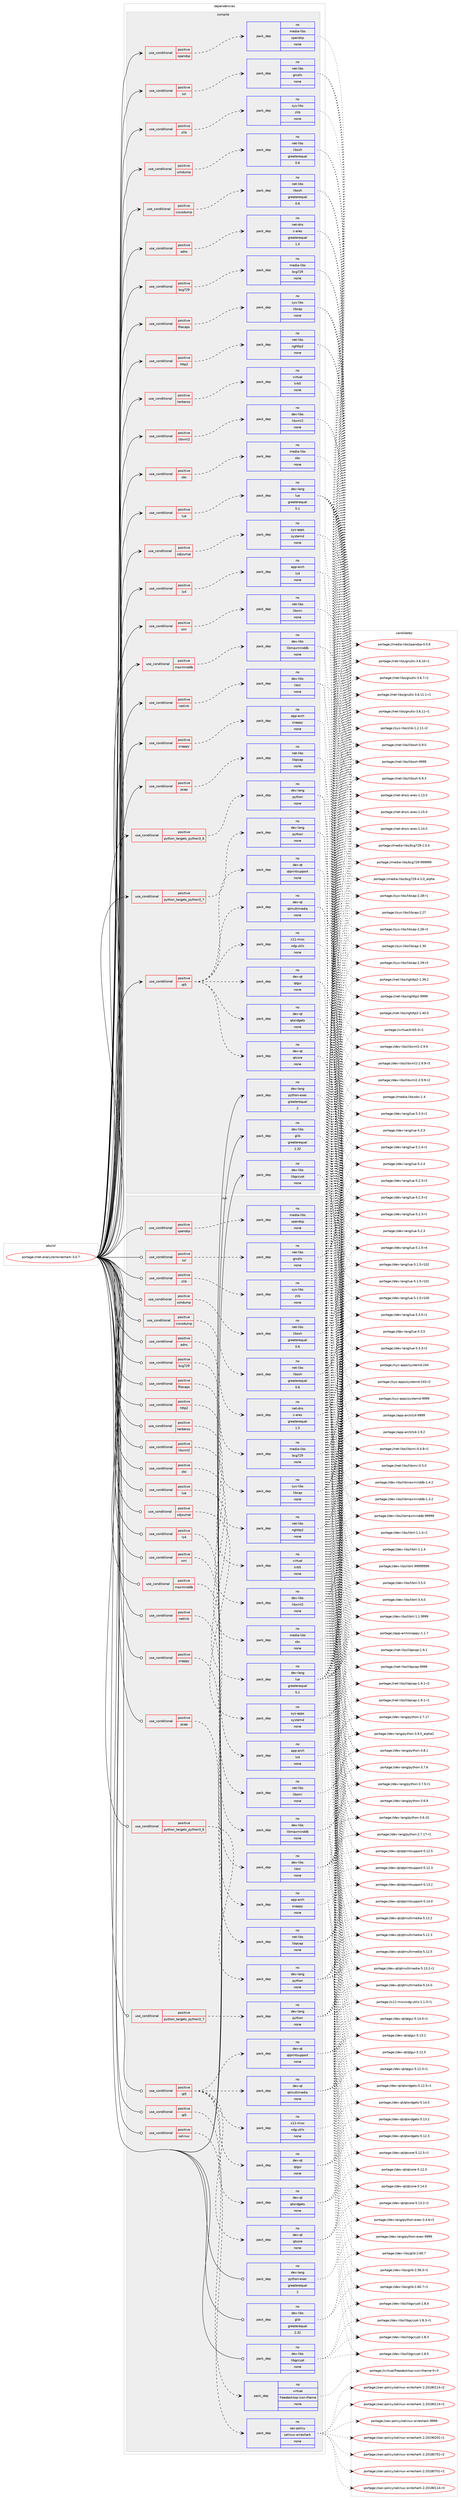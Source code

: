 digraph prolog {

# *************
# Graph options
# *************

newrank=true;
concentrate=true;
compound=true;
graph [rankdir=LR,fontname=Helvetica,fontsize=10,ranksep=1.5];#, ranksep=2.5, nodesep=0.2];
edge  [arrowhead=vee];
node  [fontname=Helvetica,fontsize=10];

# **********
# The ebuild
# **********

subgraph cluster_leftcol {
color=gray;
rank=same;
label=<<i>ebuild</i>>;
id [label="portage://net-analyzer/wireshark-3.0.7", color=red, width=4, href="../net-analyzer/wireshark-3.0.7.svg"];
}

# ****************
# The dependencies
# ****************

subgraph cluster_midcol {
color=gray;
label=<<i>dependencies</i>>;
subgraph cluster_compile {
fillcolor="#eeeeee";
style=filled;
label=<<i>compile</i>>;
subgraph cond35358 {
dependency163970 [label=<<TABLE BORDER="0" CELLBORDER="1" CELLSPACING="0" CELLPADDING="4"><TR><TD ROWSPAN="3" CELLPADDING="10">use_conditional</TD></TR><TR><TD>positive</TD></TR><TR><TD>adns</TD></TR></TABLE>>, shape=none, color=red];
subgraph pack126005 {
dependency163971 [label=<<TABLE BORDER="0" CELLBORDER="1" CELLSPACING="0" CELLPADDING="4" WIDTH="220"><TR><TD ROWSPAN="6" CELLPADDING="30">pack_dep</TD></TR><TR><TD WIDTH="110">no</TD></TR><TR><TD>net-dns</TD></TR><TR><TD>c-ares</TD></TR><TR><TD>greaterequal</TD></TR><TR><TD>1.5</TD></TR></TABLE>>, shape=none, color=blue];
}
dependency163970:e -> dependency163971:w [weight=20,style="dashed",arrowhead="vee"];
}
id:e -> dependency163970:w [weight=20,style="solid",arrowhead="vee"];
subgraph cond35359 {
dependency163972 [label=<<TABLE BORDER="0" CELLBORDER="1" CELLSPACING="0" CELLPADDING="4"><TR><TD ROWSPAN="3" CELLPADDING="10">use_conditional</TD></TR><TR><TD>positive</TD></TR><TR><TD>bcg729</TD></TR></TABLE>>, shape=none, color=red];
subgraph pack126006 {
dependency163973 [label=<<TABLE BORDER="0" CELLBORDER="1" CELLSPACING="0" CELLPADDING="4" WIDTH="220"><TR><TD ROWSPAN="6" CELLPADDING="30">pack_dep</TD></TR><TR><TD WIDTH="110">no</TD></TR><TR><TD>media-libs</TD></TR><TR><TD>bcg729</TD></TR><TR><TD>none</TD></TR><TR><TD></TD></TR></TABLE>>, shape=none, color=blue];
}
dependency163972:e -> dependency163973:w [weight=20,style="dashed",arrowhead="vee"];
}
id:e -> dependency163972:w [weight=20,style="solid",arrowhead="vee"];
subgraph cond35360 {
dependency163974 [label=<<TABLE BORDER="0" CELLBORDER="1" CELLSPACING="0" CELLPADDING="4"><TR><TD ROWSPAN="3" CELLPADDING="10">use_conditional</TD></TR><TR><TD>positive</TD></TR><TR><TD>ciscodump</TD></TR></TABLE>>, shape=none, color=red];
subgraph pack126007 {
dependency163975 [label=<<TABLE BORDER="0" CELLBORDER="1" CELLSPACING="0" CELLPADDING="4" WIDTH="220"><TR><TD ROWSPAN="6" CELLPADDING="30">pack_dep</TD></TR><TR><TD WIDTH="110">no</TD></TR><TR><TD>net-libs</TD></TR><TR><TD>libssh</TD></TR><TR><TD>greaterequal</TD></TR><TR><TD>0.6</TD></TR></TABLE>>, shape=none, color=blue];
}
dependency163974:e -> dependency163975:w [weight=20,style="dashed",arrowhead="vee"];
}
id:e -> dependency163974:w [weight=20,style="solid",arrowhead="vee"];
subgraph cond35361 {
dependency163976 [label=<<TABLE BORDER="0" CELLBORDER="1" CELLSPACING="0" CELLPADDING="4"><TR><TD ROWSPAN="3" CELLPADDING="10">use_conditional</TD></TR><TR><TD>positive</TD></TR><TR><TD>filecaps</TD></TR></TABLE>>, shape=none, color=red];
subgraph pack126008 {
dependency163977 [label=<<TABLE BORDER="0" CELLBORDER="1" CELLSPACING="0" CELLPADDING="4" WIDTH="220"><TR><TD ROWSPAN="6" CELLPADDING="30">pack_dep</TD></TR><TR><TD WIDTH="110">no</TD></TR><TR><TD>sys-libs</TD></TR><TR><TD>libcap</TD></TR><TR><TD>none</TD></TR><TR><TD></TD></TR></TABLE>>, shape=none, color=blue];
}
dependency163976:e -> dependency163977:w [weight=20,style="dashed",arrowhead="vee"];
}
id:e -> dependency163976:w [weight=20,style="solid",arrowhead="vee"];
subgraph cond35362 {
dependency163978 [label=<<TABLE BORDER="0" CELLBORDER="1" CELLSPACING="0" CELLPADDING="4"><TR><TD ROWSPAN="3" CELLPADDING="10">use_conditional</TD></TR><TR><TD>positive</TD></TR><TR><TD>http2</TD></TR></TABLE>>, shape=none, color=red];
subgraph pack126009 {
dependency163979 [label=<<TABLE BORDER="0" CELLBORDER="1" CELLSPACING="0" CELLPADDING="4" WIDTH="220"><TR><TD ROWSPAN="6" CELLPADDING="30">pack_dep</TD></TR><TR><TD WIDTH="110">no</TD></TR><TR><TD>net-libs</TD></TR><TR><TD>nghttp2</TD></TR><TR><TD>none</TD></TR><TR><TD></TD></TR></TABLE>>, shape=none, color=blue];
}
dependency163978:e -> dependency163979:w [weight=20,style="dashed",arrowhead="vee"];
}
id:e -> dependency163978:w [weight=20,style="solid",arrowhead="vee"];
subgraph cond35363 {
dependency163980 [label=<<TABLE BORDER="0" CELLBORDER="1" CELLSPACING="0" CELLPADDING="4"><TR><TD ROWSPAN="3" CELLPADDING="10">use_conditional</TD></TR><TR><TD>positive</TD></TR><TR><TD>kerberos</TD></TR></TABLE>>, shape=none, color=red];
subgraph pack126010 {
dependency163981 [label=<<TABLE BORDER="0" CELLBORDER="1" CELLSPACING="0" CELLPADDING="4" WIDTH="220"><TR><TD ROWSPAN="6" CELLPADDING="30">pack_dep</TD></TR><TR><TD WIDTH="110">no</TD></TR><TR><TD>virtual</TD></TR><TR><TD>krb5</TD></TR><TR><TD>none</TD></TR><TR><TD></TD></TR></TABLE>>, shape=none, color=blue];
}
dependency163980:e -> dependency163981:w [weight=20,style="dashed",arrowhead="vee"];
}
id:e -> dependency163980:w [weight=20,style="solid",arrowhead="vee"];
subgraph cond35364 {
dependency163982 [label=<<TABLE BORDER="0" CELLBORDER="1" CELLSPACING="0" CELLPADDING="4"><TR><TD ROWSPAN="3" CELLPADDING="10">use_conditional</TD></TR><TR><TD>positive</TD></TR><TR><TD>libxml2</TD></TR></TABLE>>, shape=none, color=red];
subgraph pack126011 {
dependency163983 [label=<<TABLE BORDER="0" CELLBORDER="1" CELLSPACING="0" CELLPADDING="4" WIDTH="220"><TR><TD ROWSPAN="6" CELLPADDING="30">pack_dep</TD></TR><TR><TD WIDTH="110">no</TD></TR><TR><TD>dev-libs</TD></TR><TR><TD>libxml2</TD></TR><TR><TD>none</TD></TR><TR><TD></TD></TR></TABLE>>, shape=none, color=blue];
}
dependency163982:e -> dependency163983:w [weight=20,style="dashed",arrowhead="vee"];
}
id:e -> dependency163982:w [weight=20,style="solid",arrowhead="vee"];
subgraph cond35365 {
dependency163984 [label=<<TABLE BORDER="0" CELLBORDER="1" CELLSPACING="0" CELLPADDING="4"><TR><TD ROWSPAN="3" CELLPADDING="10">use_conditional</TD></TR><TR><TD>positive</TD></TR><TR><TD>lua</TD></TR></TABLE>>, shape=none, color=red];
subgraph pack126012 {
dependency163985 [label=<<TABLE BORDER="0" CELLBORDER="1" CELLSPACING="0" CELLPADDING="4" WIDTH="220"><TR><TD ROWSPAN="6" CELLPADDING="30">pack_dep</TD></TR><TR><TD WIDTH="110">no</TD></TR><TR><TD>dev-lang</TD></TR><TR><TD>lua</TD></TR><TR><TD>greaterequal</TD></TR><TR><TD>5.1</TD></TR></TABLE>>, shape=none, color=blue];
}
dependency163984:e -> dependency163985:w [weight=20,style="dashed",arrowhead="vee"];
}
id:e -> dependency163984:w [weight=20,style="solid",arrowhead="vee"];
subgraph cond35366 {
dependency163986 [label=<<TABLE BORDER="0" CELLBORDER="1" CELLSPACING="0" CELLPADDING="4"><TR><TD ROWSPAN="3" CELLPADDING="10">use_conditional</TD></TR><TR><TD>positive</TD></TR><TR><TD>lz4</TD></TR></TABLE>>, shape=none, color=red];
subgraph pack126013 {
dependency163987 [label=<<TABLE BORDER="0" CELLBORDER="1" CELLSPACING="0" CELLPADDING="4" WIDTH="220"><TR><TD ROWSPAN="6" CELLPADDING="30">pack_dep</TD></TR><TR><TD WIDTH="110">no</TD></TR><TR><TD>app-arch</TD></TR><TR><TD>lz4</TD></TR><TR><TD>none</TD></TR><TR><TD></TD></TR></TABLE>>, shape=none, color=blue];
}
dependency163986:e -> dependency163987:w [weight=20,style="dashed",arrowhead="vee"];
}
id:e -> dependency163986:w [weight=20,style="solid",arrowhead="vee"];
subgraph cond35367 {
dependency163988 [label=<<TABLE BORDER="0" CELLBORDER="1" CELLSPACING="0" CELLPADDING="4"><TR><TD ROWSPAN="3" CELLPADDING="10">use_conditional</TD></TR><TR><TD>positive</TD></TR><TR><TD>maxminddb</TD></TR></TABLE>>, shape=none, color=red];
subgraph pack126014 {
dependency163989 [label=<<TABLE BORDER="0" CELLBORDER="1" CELLSPACING="0" CELLPADDING="4" WIDTH="220"><TR><TD ROWSPAN="6" CELLPADDING="30">pack_dep</TD></TR><TR><TD WIDTH="110">no</TD></TR><TR><TD>dev-libs</TD></TR><TR><TD>libmaxminddb</TD></TR><TR><TD>none</TD></TR><TR><TD></TD></TR></TABLE>>, shape=none, color=blue];
}
dependency163988:e -> dependency163989:w [weight=20,style="dashed",arrowhead="vee"];
}
id:e -> dependency163988:w [weight=20,style="solid",arrowhead="vee"];
subgraph cond35368 {
dependency163990 [label=<<TABLE BORDER="0" CELLBORDER="1" CELLSPACING="0" CELLPADDING="4"><TR><TD ROWSPAN="3" CELLPADDING="10">use_conditional</TD></TR><TR><TD>positive</TD></TR><TR><TD>netlink</TD></TR></TABLE>>, shape=none, color=red];
subgraph pack126015 {
dependency163991 [label=<<TABLE BORDER="0" CELLBORDER="1" CELLSPACING="0" CELLPADDING="4" WIDTH="220"><TR><TD ROWSPAN="6" CELLPADDING="30">pack_dep</TD></TR><TR><TD WIDTH="110">no</TD></TR><TR><TD>dev-libs</TD></TR><TR><TD>libnl</TD></TR><TR><TD>none</TD></TR><TR><TD></TD></TR></TABLE>>, shape=none, color=blue];
}
dependency163990:e -> dependency163991:w [weight=20,style="dashed",arrowhead="vee"];
}
id:e -> dependency163990:w [weight=20,style="solid",arrowhead="vee"];
subgraph cond35369 {
dependency163992 [label=<<TABLE BORDER="0" CELLBORDER="1" CELLSPACING="0" CELLPADDING="4"><TR><TD ROWSPAN="3" CELLPADDING="10">use_conditional</TD></TR><TR><TD>positive</TD></TR><TR><TD>pcap</TD></TR></TABLE>>, shape=none, color=red];
subgraph pack126016 {
dependency163993 [label=<<TABLE BORDER="0" CELLBORDER="1" CELLSPACING="0" CELLPADDING="4" WIDTH="220"><TR><TD ROWSPAN="6" CELLPADDING="30">pack_dep</TD></TR><TR><TD WIDTH="110">no</TD></TR><TR><TD>net-libs</TD></TR><TR><TD>libpcap</TD></TR><TR><TD>none</TD></TR><TR><TD></TD></TR></TABLE>>, shape=none, color=blue];
}
dependency163992:e -> dependency163993:w [weight=20,style="dashed",arrowhead="vee"];
}
id:e -> dependency163992:w [weight=20,style="solid",arrowhead="vee"];
subgraph cond35370 {
dependency163994 [label=<<TABLE BORDER="0" CELLBORDER="1" CELLSPACING="0" CELLPADDING="4"><TR><TD ROWSPAN="3" CELLPADDING="10">use_conditional</TD></TR><TR><TD>positive</TD></TR><TR><TD>python_targets_python3_6</TD></TR></TABLE>>, shape=none, color=red];
subgraph pack126017 {
dependency163995 [label=<<TABLE BORDER="0" CELLBORDER="1" CELLSPACING="0" CELLPADDING="4" WIDTH="220"><TR><TD ROWSPAN="6" CELLPADDING="30">pack_dep</TD></TR><TR><TD WIDTH="110">no</TD></TR><TR><TD>dev-lang</TD></TR><TR><TD>python</TD></TR><TR><TD>none</TD></TR><TR><TD></TD></TR></TABLE>>, shape=none, color=blue];
}
dependency163994:e -> dependency163995:w [weight=20,style="dashed",arrowhead="vee"];
}
id:e -> dependency163994:w [weight=20,style="solid",arrowhead="vee"];
subgraph cond35371 {
dependency163996 [label=<<TABLE BORDER="0" CELLBORDER="1" CELLSPACING="0" CELLPADDING="4"><TR><TD ROWSPAN="3" CELLPADDING="10">use_conditional</TD></TR><TR><TD>positive</TD></TR><TR><TD>python_targets_python3_7</TD></TR></TABLE>>, shape=none, color=red];
subgraph pack126018 {
dependency163997 [label=<<TABLE BORDER="0" CELLBORDER="1" CELLSPACING="0" CELLPADDING="4" WIDTH="220"><TR><TD ROWSPAN="6" CELLPADDING="30">pack_dep</TD></TR><TR><TD WIDTH="110">no</TD></TR><TR><TD>dev-lang</TD></TR><TR><TD>python</TD></TR><TR><TD>none</TD></TR><TR><TD></TD></TR></TABLE>>, shape=none, color=blue];
}
dependency163996:e -> dependency163997:w [weight=20,style="dashed",arrowhead="vee"];
}
id:e -> dependency163996:w [weight=20,style="solid",arrowhead="vee"];
subgraph cond35372 {
dependency163998 [label=<<TABLE BORDER="0" CELLBORDER="1" CELLSPACING="0" CELLPADDING="4"><TR><TD ROWSPAN="3" CELLPADDING="10">use_conditional</TD></TR><TR><TD>positive</TD></TR><TR><TD>qt5</TD></TR></TABLE>>, shape=none, color=red];
subgraph pack126019 {
dependency163999 [label=<<TABLE BORDER="0" CELLBORDER="1" CELLSPACING="0" CELLPADDING="4" WIDTH="220"><TR><TD ROWSPAN="6" CELLPADDING="30">pack_dep</TD></TR><TR><TD WIDTH="110">no</TD></TR><TR><TD>dev-qt</TD></TR><TR><TD>qtcore</TD></TR><TR><TD>none</TD></TR><TR><TD></TD></TR></TABLE>>, shape=none, color=blue];
}
dependency163998:e -> dependency163999:w [weight=20,style="dashed",arrowhead="vee"];
subgraph pack126020 {
dependency164000 [label=<<TABLE BORDER="0" CELLBORDER="1" CELLSPACING="0" CELLPADDING="4" WIDTH="220"><TR><TD ROWSPAN="6" CELLPADDING="30">pack_dep</TD></TR><TR><TD WIDTH="110">no</TD></TR><TR><TD>dev-qt</TD></TR><TR><TD>qtgui</TD></TR><TR><TD>none</TD></TR><TR><TD></TD></TR></TABLE>>, shape=none, color=blue];
}
dependency163998:e -> dependency164000:w [weight=20,style="dashed",arrowhead="vee"];
subgraph pack126021 {
dependency164001 [label=<<TABLE BORDER="0" CELLBORDER="1" CELLSPACING="0" CELLPADDING="4" WIDTH="220"><TR><TD ROWSPAN="6" CELLPADDING="30">pack_dep</TD></TR><TR><TD WIDTH="110">no</TD></TR><TR><TD>dev-qt</TD></TR><TR><TD>qtmultimedia</TD></TR><TR><TD>none</TD></TR><TR><TD></TD></TR></TABLE>>, shape=none, color=blue];
}
dependency163998:e -> dependency164001:w [weight=20,style="dashed",arrowhead="vee"];
subgraph pack126022 {
dependency164002 [label=<<TABLE BORDER="0" CELLBORDER="1" CELLSPACING="0" CELLPADDING="4" WIDTH="220"><TR><TD ROWSPAN="6" CELLPADDING="30">pack_dep</TD></TR><TR><TD WIDTH="110">no</TD></TR><TR><TD>dev-qt</TD></TR><TR><TD>qtprintsupport</TD></TR><TR><TD>none</TD></TR><TR><TD></TD></TR></TABLE>>, shape=none, color=blue];
}
dependency163998:e -> dependency164002:w [weight=20,style="dashed",arrowhead="vee"];
subgraph pack126023 {
dependency164003 [label=<<TABLE BORDER="0" CELLBORDER="1" CELLSPACING="0" CELLPADDING="4" WIDTH="220"><TR><TD ROWSPAN="6" CELLPADDING="30">pack_dep</TD></TR><TR><TD WIDTH="110">no</TD></TR><TR><TD>dev-qt</TD></TR><TR><TD>qtwidgets</TD></TR><TR><TD>none</TD></TR><TR><TD></TD></TR></TABLE>>, shape=none, color=blue];
}
dependency163998:e -> dependency164003:w [weight=20,style="dashed",arrowhead="vee"];
subgraph pack126024 {
dependency164004 [label=<<TABLE BORDER="0" CELLBORDER="1" CELLSPACING="0" CELLPADDING="4" WIDTH="220"><TR><TD ROWSPAN="6" CELLPADDING="30">pack_dep</TD></TR><TR><TD WIDTH="110">no</TD></TR><TR><TD>x11-misc</TD></TR><TR><TD>xdg-utils</TD></TR><TR><TD>none</TD></TR><TR><TD></TD></TR></TABLE>>, shape=none, color=blue];
}
dependency163998:e -> dependency164004:w [weight=20,style="dashed",arrowhead="vee"];
}
id:e -> dependency163998:w [weight=20,style="solid",arrowhead="vee"];
subgraph cond35373 {
dependency164005 [label=<<TABLE BORDER="0" CELLBORDER="1" CELLSPACING="0" CELLPADDING="4"><TR><TD ROWSPAN="3" CELLPADDING="10">use_conditional</TD></TR><TR><TD>positive</TD></TR><TR><TD>sbc</TD></TR></TABLE>>, shape=none, color=red];
subgraph pack126025 {
dependency164006 [label=<<TABLE BORDER="0" CELLBORDER="1" CELLSPACING="0" CELLPADDING="4" WIDTH="220"><TR><TD ROWSPAN="6" CELLPADDING="30">pack_dep</TD></TR><TR><TD WIDTH="110">no</TD></TR><TR><TD>media-libs</TD></TR><TR><TD>sbc</TD></TR><TR><TD>none</TD></TR><TR><TD></TD></TR></TABLE>>, shape=none, color=blue];
}
dependency164005:e -> dependency164006:w [weight=20,style="dashed",arrowhead="vee"];
}
id:e -> dependency164005:w [weight=20,style="solid",arrowhead="vee"];
subgraph cond35374 {
dependency164007 [label=<<TABLE BORDER="0" CELLBORDER="1" CELLSPACING="0" CELLPADDING="4"><TR><TD ROWSPAN="3" CELLPADDING="10">use_conditional</TD></TR><TR><TD>positive</TD></TR><TR><TD>sdjournal</TD></TR></TABLE>>, shape=none, color=red];
subgraph pack126026 {
dependency164008 [label=<<TABLE BORDER="0" CELLBORDER="1" CELLSPACING="0" CELLPADDING="4" WIDTH="220"><TR><TD ROWSPAN="6" CELLPADDING="30">pack_dep</TD></TR><TR><TD WIDTH="110">no</TD></TR><TR><TD>sys-apps</TD></TR><TR><TD>systemd</TD></TR><TR><TD>none</TD></TR><TR><TD></TD></TR></TABLE>>, shape=none, color=blue];
}
dependency164007:e -> dependency164008:w [weight=20,style="dashed",arrowhead="vee"];
}
id:e -> dependency164007:w [weight=20,style="solid",arrowhead="vee"];
subgraph cond35375 {
dependency164009 [label=<<TABLE BORDER="0" CELLBORDER="1" CELLSPACING="0" CELLPADDING="4"><TR><TD ROWSPAN="3" CELLPADDING="10">use_conditional</TD></TR><TR><TD>positive</TD></TR><TR><TD>smi</TD></TR></TABLE>>, shape=none, color=red];
subgraph pack126027 {
dependency164010 [label=<<TABLE BORDER="0" CELLBORDER="1" CELLSPACING="0" CELLPADDING="4" WIDTH="220"><TR><TD ROWSPAN="6" CELLPADDING="30">pack_dep</TD></TR><TR><TD WIDTH="110">no</TD></TR><TR><TD>net-libs</TD></TR><TR><TD>libsmi</TD></TR><TR><TD>none</TD></TR><TR><TD></TD></TR></TABLE>>, shape=none, color=blue];
}
dependency164009:e -> dependency164010:w [weight=20,style="dashed",arrowhead="vee"];
}
id:e -> dependency164009:w [weight=20,style="solid",arrowhead="vee"];
subgraph cond35376 {
dependency164011 [label=<<TABLE BORDER="0" CELLBORDER="1" CELLSPACING="0" CELLPADDING="4"><TR><TD ROWSPAN="3" CELLPADDING="10">use_conditional</TD></TR><TR><TD>positive</TD></TR><TR><TD>snappy</TD></TR></TABLE>>, shape=none, color=red];
subgraph pack126028 {
dependency164012 [label=<<TABLE BORDER="0" CELLBORDER="1" CELLSPACING="0" CELLPADDING="4" WIDTH="220"><TR><TD ROWSPAN="6" CELLPADDING="30">pack_dep</TD></TR><TR><TD WIDTH="110">no</TD></TR><TR><TD>app-arch</TD></TR><TR><TD>snappy</TD></TR><TR><TD>none</TD></TR><TR><TD></TD></TR></TABLE>>, shape=none, color=blue];
}
dependency164011:e -> dependency164012:w [weight=20,style="dashed",arrowhead="vee"];
}
id:e -> dependency164011:w [weight=20,style="solid",arrowhead="vee"];
subgraph cond35377 {
dependency164013 [label=<<TABLE BORDER="0" CELLBORDER="1" CELLSPACING="0" CELLPADDING="4"><TR><TD ROWSPAN="3" CELLPADDING="10">use_conditional</TD></TR><TR><TD>positive</TD></TR><TR><TD>spandsp</TD></TR></TABLE>>, shape=none, color=red];
subgraph pack126029 {
dependency164014 [label=<<TABLE BORDER="0" CELLBORDER="1" CELLSPACING="0" CELLPADDING="4" WIDTH="220"><TR><TD ROWSPAN="6" CELLPADDING="30">pack_dep</TD></TR><TR><TD WIDTH="110">no</TD></TR><TR><TD>media-libs</TD></TR><TR><TD>spandsp</TD></TR><TR><TD>none</TD></TR><TR><TD></TD></TR></TABLE>>, shape=none, color=blue];
}
dependency164013:e -> dependency164014:w [weight=20,style="dashed",arrowhead="vee"];
}
id:e -> dependency164013:w [weight=20,style="solid",arrowhead="vee"];
subgraph cond35378 {
dependency164015 [label=<<TABLE BORDER="0" CELLBORDER="1" CELLSPACING="0" CELLPADDING="4"><TR><TD ROWSPAN="3" CELLPADDING="10">use_conditional</TD></TR><TR><TD>positive</TD></TR><TR><TD>sshdump</TD></TR></TABLE>>, shape=none, color=red];
subgraph pack126030 {
dependency164016 [label=<<TABLE BORDER="0" CELLBORDER="1" CELLSPACING="0" CELLPADDING="4" WIDTH="220"><TR><TD ROWSPAN="6" CELLPADDING="30">pack_dep</TD></TR><TR><TD WIDTH="110">no</TD></TR><TR><TD>net-libs</TD></TR><TR><TD>libssh</TD></TR><TR><TD>greaterequal</TD></TR><TR><TD>0.6</TD></TR></TABLE>>, shape=none, color=blue];
}
dependency164015:e -> dependency164016:w [weight=20,style="dashed",arrowhead="vee"];
}
id:e -> dependency164015:w [weight=20,style="solid",arrowhead="vee"];
subgraph cond35379 {
dependency164017 [label=<<TABLE BORDER="0" CELLBORDER="1" CELLSPACING="0" CELLPADDING="4"><TR><TD ROWSPAN="3" CELLPADDING="10">use_conditional</TD></TR><TR><TD>positive</TD></TR><TR><TD>ssl</TD></TR></TABLE>>, shape=none, color=red];
subgraph pack126031 {
dependency164018 [label=<<TABLE BORDER="0" CELLBORDER="1" CELLSPACING="0" CELLPADDING="4" WIDTH="220"><TR><TD ROWSPAN="6" CELLPADDING="30">pack_dep</TD></TR><TR><TD WIDTH="110">no</TD></TR><TR><TD>net-libs</TD></TR><TR><TD>gnutls</TD></TR><TR><TD>none</TD></TR><TR><TD></TD></TR></TABLE>>, shape=none, color=blue];
}
dependency164017:e -> dependency164018:w [weight=20,style="dashed",arrowhead="vee"];
}
id:e -> dependency164017:w [weight=20,style="solid",arrowhead="vee"];
subgraph cond35380 {
dependency164019 [label=<<TABLE BORDER="0" CELLBORDER="1" CELLSPACING="0" CELLPADDING="4"><TR><TD ROWSPAN="3" CELLPADDING="10">use_conditional</TD></TR><TR><TD>positive</TD></TR><TR><TD>zlib</TD></TR></TABLE>>, shape=none, color=red];
subgraph pack126032 {
dependency164020 [label=<<TABLE BORDER="0" CELLBORDER="1" CELLSPACING="0" CELLPADDING="4" WIDTH="220"><TR><TD ROWSPAN="6" CELLPADDING="30">pack_dep</TD></TR><TR><TD WIDTH="110">no</TD></TR><TR><TD>sys-libs</TD></TR><TR><TD>zlib</TD></TR><TR><TD>none</TD></TR><TR><TD></TD></TR></TABLE>>, shape=none, color=blue];
}
dependency164019:e -> dependency164020:w [weight=20,style="dashed",arrowhead="vee"];
}
id:e -> dependency164019:w [weight=20,style="solid",arrowhead="vee"];
subgraph pack126033 {
dependency164021 [label=<<TABLE BORDER="0" CELLBORDER="1" CELLSPACING="0" CELLPADDING="4" WIDTH="220"><TR><TD ROWSPAN="6" CELLPADDING="30">pack_dep</TD></TR><TR><TD WIDTH="110">no</TD></TR><TR><TD>dev-lang</TD></TR><TR><TD>python-exec</TD></TR><TR><TD>greaterequal</TD></TR><TR><TD>2</TD></TR></TABLE>>, shape=none, color=blue];
}
id:e -> dependency164021:w [weight=20,style="solid",arrowhead="vee"];
subgraph pack126034 {
dependency164022 [label=<<TABLE BORDER="0" CELLBORDER="1" CELLSPACING="0" CELLPADDING="4" WIDTH="220"><TR><TD ROWSPAN="6" CELLPADDING="30">pack_dep</TD></TR><TR><TD WIDTH="110">no</TD></TR><TR><TD>dev-libs</TD></TR><TR><TD>glib</TD></TR><TR><TD>greaterequal</TD></TR><TR><TD>2.32</TD></TR></TABLE>>, shape=none, color=blue];
}
id:e -> dependency164022:w [weight=20,style="solid",arrowhead="vee"];
subgraph pack126035 {
dependency164023 [label=<<TABLE BORDER="0" CELLBORDER="1" CELLSPACING="0" CELLPADDING="4" WIDTH="220"><TR><TD ROWSPAN="6" CELLPADDING="30">pack_dep</TD></TR><TR><TD WIDTH="110">no</TD></TR><TR><TD>dev-libs</TD></TR><TR><TD>libgcrypt</TD></TR><TR><TD>none</TD></TR><TR><TD></TD></TR></TABLE>>, shape=none, color=blue];
}
id:e -> dependency164023:w [weight=20,style="solid",arrowhead="vee"];
}
subgraph cluster_compileandrun {
fillcolor="#eeeeee";
style=filled;
label=<<i>compile and run</i>>;
}
subgraph cluster_run {
fillcolor="#eeeeee";
style=filled;
label=<<i>run</i>>;
subgraph cond35381 {
dependency164024 [label=<<TABLE BORDER="0" CELLBORDER="1" CELLSPACING="0" CELLPADDING="4"><TR><TD ROWSPAN="3" CELLPADDING="10">use_conditional</TD></TR><TR><TD>positive</TD></TR><TR><TD>adns</TD></TR></TABLE>>, shape=none, color=red];
subgraph pack126036 {
dependency164025 [label=<<TABLE BORDER="0" CELLBORDER="1" CELLSPACING="0" CELLPADDING="4" WIDTH="220"><TR><TD ROWSPAN="6" CELLPADDING="30">pack_dep</TD></TR><TR><TD WIDTH="110">no</TD></TR><TR><TD>net-dns</TD></TR><TR><TD>c-ares</TD></TR><TR><TD>greaterequal</TD></TR><TR><TD>1.5</TD></TR></TABLE>>, shape=none, color=blue];
}
dependency164024:e -> dependency164025:w [weight=20,style="dashed",arrowhead="vee"];
}
id:e -> dependency164024:w [weight=20,style="solid",arrowhead="odot"];
subgraph cond35382 {
dependency164026 [label=<<TABLE BORDER="0" CELLBORDER="1" CELLSPACING="0" CELLPADDING="4"><TR><TD ROWSPAN="3" CELLPADDING="10">use_conditional</TD></TR><TR><TD>positive</TD></TR><TR><TD>bcg729</TD></TR></TABLE>>, shape=none, color=red];
subgraph pack126037 {
dependency164027 [label=<<TABLE BORDER="0" CELLBORDER="1" CELLSPACING="0" CELLPADDING="4" WIDTH="220"><TR><TD ROWSPAN="6" CELLPADDING="30">pack_dep</TD></TR><TR><TD WIDTH="110">no</TD></TR><TR><TD>media-libs</TD></TR><TR><TD>bcg729</TD></TR><TR><TD>none</TD></TR><TR><TD></TD></TR></TABLE>>, shape=none, color=blue];
}
dependency164026:e -> dependency164027:w [weight=20,style="dashed",arrowhead="vee"];
}
id:e -> dependency164026:w [weight=20,style="solid",arrowhead="odot"];
subgraph cond35383 {
dependency164028 [label=<<TABLE BORDER="0" CELLBORDER="1" CELLSPACING="0" CELLPADDING="4"><TR><TD ROWSPAN="3" CELLPADDING="10">use_conditional</TD></TR><TR><TD>positive</TD></TR><TR><TD>ciscodump</TD></TR></TABLE>>, shape=none, color=red];
subgraph pack126038 {
dependency164029 [label=<<TABLE BORDER="0" CELLBORDER="1" CELLSPACING="0" CELLPADDING="4" WIDTH="220"><TR><TD ROWSPAN="6" CELLPADDING="30">pack_dep</TD></TR><TR><TD WIDTH="110">no</TD></TR><TR><TD>net-libs</TD></TR><TR><TD>libssh</TD></TR><TR><TD>greaterequal</TD></TR><TR><TD>0.6</TD></TR></TABLE>>, shape=none, color=blue];
}
dependency164028:e -> dependency164029:w [weight=20,style="dashed",arrowhead="vee"];
}
id:e -> dependency164028:w [weight=20,style="solid",arrowhead="odot"];
subgraph cond35384 {
dependency164030 [label=<<TABLE BORDER="0" CELLBORDER="1" CELLSPACING="0" CELLPADDING="4"><TR><TD ROWSPAN="3" CELLPADDING="10">use_conditional</TD></TR><TR><TD>positive</TD></TR><TR><TD>filecaps</TD></TR></TABLE>>, shape=none, color=red];
subgraph pack126039 {
dependency164031 [label=<<TABLE BORDER="0" CELLBORDER="1" CELLSPACING="0" CELLPADDING="4" WIDTH="220"><TR><TD ROWSPAN="6" CELLPADDING="30">pack_dep</TD></TR><TR><TD WIDTH="110">no</TD></TR><TR><TD>sys-libs</TD></TR><TR><TD>libcap</TD></TR><TR><TD>none</TD></TR><TR><TD></TD></TR></TABLE>>, shape=none, color=blue];
}
dependency164030:e -> dependency164031:w [weight=20,style="dashed",arrowhead="vee"];
}
id:e -> dependency164030:w [weight=20,style="solid",arrowhead="odot"];
subgraph cond35385 {
dependency164032 [label=<<TABLE BORDER="0" CELLBORDER="1" CELLSPACING="0" CELLPADDING="4"><TR><TD ROWSPAN="3" CELLPADDING="10">use_conditional</TD></TR><TR><TD>positive</TD></TR><TR><TD>http2</TD></TR></TABLE>>, shape=none, color=red];
subgraph pack126040 {
dependency164033 [label=<<TABLE BORDER="0" CELLBORDER="1" CELLSPACING="0" CELLPADDING="4" WIDTH="220"><TR><TD ROWSPAN="6" CELLPADDING="30">pack_dep</TD></TR><TR><TD WIDTH="110">no</TD></TR><TR><TD>net-libs</TD></TR><TR><TD>nghttp2</TD></TR><TR><TD>none</TD></TR><TR><TD></TD></TR></TABLE>>, shape=none, color=blue];
}
dependency164032:e -> dependency164033:w [weight=20,style="dashed",arrowhead="vee"];
}
id:e -> dependency164032:w [weight=20,style="solid",arrowhead="odot"];
subgraph cond35386 {
dependency164034 [label=<<TABLE BORDER="0" CELLBORDER="1" CELLSPACING="0" CELLPADDING="4"><TR><TD ROWSPAN="3" CELLPADDING="10">use_conditional</TD></TR><TR><TD>positive</TD></TR><TR><TD>kerberos</TD></TR></TABLE>>, shape=none, color=red];
subgraph pack126041 {
dependency164035 [label=<<TABLE BORDER="0" CELLBORDER="1" CELLSPACING="0" CELLPADDING="4" WIDTH="220"><TR><TD ROWSPAN="6" CELLPADDING="30">pack_dep</TD></TR><TR><TD WIDTH="110">no</TD></TR><TR><TD>virtual</TD></TR><TR><TD>krb5</TD></TR><TR><TD>none</TD></TR><TR><TD></TD></TR></TABLE>>, shape=none, color=blue];
}
dependency164034:e -> dependency164035:w [weight=20,style="dashed",arrowhead="vee"];
}
id:e -> dependency164034:w [weight=20,style="solid",arrowhead="odot"];
subgraph cond35387 {
dependency164036 [label=<<TABLE BORDER="0" CELLBORDER="1" CELLSPACING="0" CELLPADDING="4"><TR><TD ROWSPAN="3" CELLPADDING="10">use_conditional</TD></TR><TR><TD>positive</TD></TR><TR><TD>libxml2</TD></TR></TABLE>>, shape=none, color=red];
subgraph pack126042 {
dependency164037 [label=<<TABLE BORDER="0" CELLBORDER="1" CELLSPACING="0" CELLPADDING="4" WIDTH="220"><TR><TD ROWSPAN="6" CELLPADDING="30">pack_dep</TD></TR><TR><TD WIDTH="110">no</TD></TR><TR><TD>dev-libs</TD></TR><TR><TD>libxml2</TD></TR><TR><TD>none</TD></TR><TR><TD></TD></TR></TABLE>>, shape=none, color=blue];
}
dependency164036:e -> dependency164037:w [weight=20,style="dashed",arrowhead="vee"];
}
id:e -> dependency164036:w [weight=20,style="solid",arrowhead="odot"];
subgraph cond35388 {
dependency164038 [label=<<TABLE BORDER="0" CELLBORDER="1" CELLSPACING="0" CELLPADDING="4"><TR><TD ROWSPAN="3" CELLPADDING="10">use_conditional</TD></TR><TR><TD>positive</TD></TR><TR><TD>lua</TD></TR></TABLE>>, shape=none, color=red];
subgraph pack126043 {
dependency164039 [label=<<TABLE BORDER="0" CELLBORDER="1" CELLSPACING="0" CELLPADDING="4" WIDTH="220"><TR><TD ROWSPAN="6" CELLPADDING="30">pack_dep</TD></TR><TR><TD WIDTH="110">no</TD></TR><TR><TD>dev-lang</TD></TR><TR><TD>lua</TD></TR><TR><TD>greaterequal</TD></TR><TR><TD>5.1</TD></TR></TABLE>>, shape=none, color=blue];
}
dependency164038:e -> dependency164039:w [weight=20,style="dashed",arrowhead="vee"];
}
id:e -> dependency164038:w [weight=20,style="solid",arrowhead="odot"];
subgraph cond35389 {
dependency164040 [label=<<TABLE BORDER="0" CELLBORDER="1" CELLSPACING="0" CELLPADDING="4"><TR><TD ROWSPAN="3" CELLPADDING="10">use_conditional</TD></TR><TR><TD>positive</TD></TR><TR><TD>lz4</TD></TR></TABLE>>, shape=none, color=red];
subgraph pack126044 {
dependency164041 [label=<<TABLE BORDER="0" CELLBORDER="1" CELLSPACING="0" CELLPADDING="4" WIDTH="220"><TR><TD ROWSPAN="6" CELLPADDING="30">pack_dep</TD></TR><TR><TD WIDTH="110">no</TD></TR><TR><TD>app-arch</TD></TR><TR><TD>lz4</TD></TR><TR><TD>none</TD></TR><TR><TD></TD></TR></TABLE>>, shape=none, color=blue];
}
dependency164040:e -> dependency164041:w [weight=20,style="dashed",arrowhead="vee"];
}
id:e -> dependency164040:w [weight=20,style="solid",arrowhead="odot"];
subgraph cond35390 {
dependency164042 [label=<<TABLE BORDER="0" CELLBORDER="1" CELLSPACING="0" CELLPADDING="4"><TR><TD ROWSPAN="3" CELLPADDING="10">use_conditional</TD></TR><TR><TD>positive</TD></TR><TR><TD>maxminddb</TD></TR></TABLE>>, shape=none, color=red];
subgraph pack126045 {
dependency164043 [label=<<TABLE BORDER="0" CELLBORDER="1" CELLSPACING="0" CELLPADDING="4" WIDTH="220"><TR><TD ROWSPAN="6" CELLPADDING="30">pack_dep</TD></TR><TR><TD WIDTH="110">no</TD></TR><TR><TD>dev-libs</TD></TR><TR><TD>libmaxminddb</TD></TR><TR><TD>none</TD></TR><TR><TD></TD></TR></TABLE>>, shape=none, color=blue];
}
dependency164042:e -> dependency164043:w [weight=20,style="dashed",arrowhead="vee"];
}
id:e -> dependency164042:w [weight=20,style="solid",arrowhead="odot"];
subgraph cond35391 {
dependency164044 [label=<<TABLE BORDER="0" CELLBORDER="1" CELLSPACING="0" CELLPADDING="4"><TR><TD ROWSPAN="3" CELLPADDING="10">use_conditional</TD></TR><TR><TD>positive</TD></TR><TR><TD>netlink</TD></TR></TABLE>>, shape=none, color=red];
subgraph pack126046 {
dependency164045 [label=<<TABLE BORDER="0" CELLBORDER="1" CELLSPACING="0" CELLPADDING="4" WIDTH="220"><TR><TD ROWSPAN="6" CELLPADDING="30">pack_dep</TD></TR><TR><TD WIDTH="110">no</TD></TR><TR><TD>dev-libs</TD></TR><TR><TD>libnl</TD></TR><TR><TD>none</TD></TR><TR><TD></TD></TR></TABLE>>, shape=none, color=blue];
}
dependency164044:e -> dependency164045:w [weight=20,style="dashed",arrowhead="vee"];
}
id:e -> dependency164044:w [weight=20,style="solid",arrowhead="odot"];
subgraph cond35392 {
dependency164046 [label=<<TABLE BORDER="0" CELLBORDER="1" CELLSPACING="0" CELLPADDING="4"><TR><TD ROWSPAN="3" CELLPADDING="10">use_conditional</TD></TR><TR><TD>positive</TD></TR><TR><TD>pcap</TD></TR></TABLE>>, shape=none, color=red];
subgraph pack126047 {
dependency164047 [label=<<TABLE BORDER="0" CELLBORDER="1" CELLSPACING="0" CELLPADDING="4" WIDTH="220"><TR><TD ROWSPAN="6" CELLPADDING="30">pack_dep</TD></TR><TR><TD WIDTH="110">no</TD></TR><TR><TD>net-libs</TD></TR><TR><TD>libpcap</TD></TR><TR><TD>none</TD></TR><TR><TD></TD></TR></TABLE>>, shape=none, color=blue];
}
dependency164046:e -> dependency164047:w [weight=20,style="dashed",arrowhead="vee"];
}
id:e -> dependency164046:w [weight=20,style="solid",arrowhead="odot"];
subgraph cond35393 {
dependency164048 [label=<<TABLE BORDER="0" CELLBORDER="1" CELLSPACING="0" CELLPADDING="4"><TR><TD ROWSPAN="3" CELLPADDING="10">use_conditional</TD></TR><TR><TD>positive</TD></TR><TR><TD>python_targets_python3_6</TD></TR></TABLE>>, shape=none, color=red];
subgraph pack126048 {
dependency164049 [label=<<TABLE BORDER="0" CELLBORDER="1" CELLSPACING="0" CELLPADDING="4" WIDTH="220"><TR><TD ROWSPAN="6" CELLPADDING="30">pack_dep</TD></TR><TR><TD WIDTH="110">no</TD></TR><TR><TD>dev-lang</TD></TR><TR><TD>python</TD></TR><TR><TD>none</TD></TR><TR><TD></TD></TR></TABLE>>, shape=none, color=blue];
}
dependency164048:e -> dependency164049:w [weight=20,style="dashed",arrowhead="vee"];
}
id:e -> dependency164048:w [weight=20,style="solid",arrowhead="odot"];
subgraph cond35394 {
dependency164050 [label=<<TABLE BORDER="0" CELLBORDER="1" CELLSPACING="0" CELLPADDING="4"><TR><TD ROWSPAN="3" CELLPADDING="10">use_conditional</TD></TR><TR><TD>positive</TD></TR><TR><TD>python_targets_python3_7</TD></TR></TABLE>>, shape=none, color=red];
subgraph pack126049 {
dependency164051 [label=<<TABLE BORDER="0" CELLBORDER="1" CELLSPACING="0" CELLPADDING="4" WIDTH="220"><TR><TD ROWSPAN="6" CELLPADDING="30">pack_dep</TD></TR><TR><TD WIDTH="110">no</TD></TR><TR><TD>dev-lang</TD></TR><TR><TD>python</TD></TR><TR><TD>none</TD></TR><TR><TD></TD></TR></TABLE>>, shape=none, color=blue];
}
dependency164050:e -> dependency164051:w [weight=20,style="dashed",arrowhead="vee"];
}
id:e -> dependency164050:w [weight=20,style="solid",arrowhead="odot"];
subgraph cond35395 {
dependency164052 [label=<<TABLE BORDER="0" CELLBORDER="1" CELLSPACING="0" CELLPADDING="4"><TR><TD ROWSPAN="3" CELLPADDING="10">use_conditional</TD></TR><TR><TD>positive</TD></TR><TR><TD>qt5</TD></TR></TABLE>>, shape=none, color=red];
subgraph pack126050 {
dependency164053 [label=<<TABLE BORDER="0" CELLBORDER="1" CELLSPACING="0" CELLPADDING="4" WIDTH="220"><TR><TD ROWSPAN="6" CELLPADDING="30">pack_dep</TD></TR><TR><TD WIDTH="110">no</TD></TR><TR><TD>dev-qt</TD></TR><TR><TD>qtcore</TD></TR><TR><TD>none</TD></TR><TR><TD></TD></TR></TABLE>>, shape=none, color=blue];
}
dependency164052:e -> dependency164053:w [weight=20,style="dashed",arrowhead="vee"];
subgraph pack126051 {
dependency164054 [label=<<TABLE BORDER="0" CELLBORDER="1" CELLSPACING="0" CELLPADDING="4" WIDTH="220"><TR><TD ROWSPAN="6" CELLPADDING="30">pack_dep</TD></TR><TR><TD WIDTH="110">no</TD></TR><TR><TD>dev-qt</TD></TR><TR><TD>qtgui</TD></TR><TR><TD>none</TD></TR><TR><TD></TD></TR></TABLE>>, shape=none, color=blue];
}
dependency164052:e -> dependency164054:w [weight=20,style="dashed",arrowhead="vee"];
subgraph pack126052 {
dependency164055 [label=<<TABLE BORDER="0" CELLBORDER="1" CELLSPACING="0" CELLPADDING="4" WIDTH="220"><TR><TD ROWSPAN="6" CELLPADDING="30">pack_dep</TD></TR><TR><TD WIDTH="110">no</TD></TR><TR><TD>dev-qt</TD></TR><TR><TD>qtmultimedia</TD></TR><TR><TD>none</TD></TR><TR><TD></TD></TR></TABLE>>, shape=none, color=blue];
}
dependency164052:e -> dependency164055:w [weight=20,style="dashed",arrowhead="vee"];
subgraph pack126053 {
dependency164056 [label=<<TABLE BORDER="0" CELLBORDER="1" CELLSPACING="0" CELLPADDING="4" WIDTH="220"><TR><TD ROWSPAN="6" CELLPADDING="30">pack_dep</TD></TR><TR><TD WIDTH="110">no</TD></TR><TR><TD>dev-qt</TD></TR><TR><TD>qtprintsupport</TD></TR><TR><TD>none</TD></TR><TR><TD></TD></TR></TABLE>>, shape=none, color=blue];
}
dependency164052:e -> dependency164056:w [weight=20,style="dashed",arrowhead="vee"];
subgraph pack126054 {
dependency164057 [label=<<TABLE BORDER="0" CELLBORDER="1" CELLSPACING="0" CELLPADDING="4" WIDTH="220"><TR><TD ROWSPAN="6" CELLPADDING="30">pack_dep</TD></TR><TR><TD WIDTH="110">no</TD></TR><TR><TD>dev-qt</TD></TR><TR><TD>qtwidgets</TD></TR><TR><TD>none</TD></TR><TR><TD></TD></TR></TABLE>>, shape=none, color=blue];
}
dependency164052:e -> dependency164057:w [weight=20,style="dashed",arrowhead="vee"];
subgraph pack126055 {
dependency164058 [label=<<TABLE BORDER="0" CELLBORDER="1" CELLSPACING="0" CELLPADDING="4" WIDTH="220"><TR><TD ROWSPAN="6" CELLPADDING="30">pack_dep</TD></TR><TR><TD WIDTH="110">no</TD></TR><TR><TD>x11-misc</TD></TR><TR><TD>xdg-utils</TD></TR><TR><TD>none</TD></TR><TR><TD></TD></TR></TABLE>>, shape=none, color=blue];
}
dependency164052:e -> dependency164058:w [weight=20,style="dashed",arrowhead="vee"];
}
id:e -> dependency164052:w [weight=20,style="solid",arrowhead="odot"];
subgraph cond35396 {
dependency164059 [label=<<TABLE BORDER="0" CELLBORDER="1" CELLSPACING="0" CELLPADDING="4"><TR><TD ROWSPAN="3" CELLPADDING="10">use_conditional</TD></TR><TR><TD>positive</TD></TR><TR><TD>qt5</TD></TR></TABLE>>, shape=none, color=red];
subgraph pack126056 {
dependency164060 [label=<<TABLE BORDER="0" CELLBORDER="1" CELLSPACING="0" CELLPADDING="4" WIDTH="220"><TR><TD ROWSPAN="6" CELLPADDING="30">pack_dep</TD></TR><TR><TD WIDTH="110">no</TD></TR><TR><TD>virtual</TD></TR><TR><TD>freedesktop-icon-theme</TD></TR><TR><TD>none</TD></TR><TR><TD></TD></TR></TABLE>>, shape=none, color=blue];
}
dependency164059:e -> dependency164060:w [weight=20,style="dashed",arrowhead="vee"];
}
id:e -> dependency164059:w [weight=20,style="solid",arrowhead="odot"];
subgraph cond35397 {
dependency164061 [label=<<TABLE BORDER="0" CELLBORDER="1" CELLSPACING="0" CELLPADDING="4"><TR><TD ROWSPAN="3" CELLPADDING="10">use_conditional</TD></TR><TR><TD>positive</TD></TR><TR><TD>sbc</TD></TR></TABLE>>, shape=none, color=red];
subgraph pack126057 {
dependency164062 [label=<<TABLE BORDER="0" CELLBORDER="1" CELLSPACING="0" CELLPADDING="4" WIDTH="220"><TR><TD ROWSPAN="6" CELLPADDING="30">pack_dep</TD></TR><TR><TD WIDTH="110">no</TD></TR><TR><TD>media-libs</TD></TR><TR><TD>sbc</TD></TR><TR><TD>none</TD></TR><TR><TD></TD></TR></TABLE>>, shape=none, color=blue];
}
dependency164061:e -> dependency164062:w [weight=20,style="dashed",arrowhead="vee"];
}
id:e -> dependency164061:w [weight=20,style="solid",arrowhead="odot"];
subgraph cond35398 {
dependency164063 [label=<<TABLE BORDER="0" CELLBORDER="1" CELLSPACING="0" CELLPADDING="4"><TR><TD ROWSPAN="3" CELLPADDING="10">use_conditional</TD></TR><TR><TD>positive</TD></TR><TR><TD>sdjournal</TD></TR></TABLE>>, shape=none, color=red];
subgraph pack126058 {
dependency164064 [label=<<TABLE BORDER="0" CELLBORDER="1" CELLSPACING="0" CELLPADDING="4" WIDTH="220"><TR><TD ROWSPAN="6" CELLPADDING="30">pack_dep</TD></TR><TR><TD WIDTH="110">no</TD></TR><TR><TD>sys-apps</TD></TR><TR><TD>systemd</TD></TR><TR><TD>none</TD></TR><TR><TD></TD></TR></TABLE>>, shape=none, color=blue];
}
dependency164063:e -> dependency164064:w [weight=20,style="dashed",arrowhead="vee"];
}
id:e -> dependency164063:w [weight=20,style="solid",arrowhead="odot"];
subgraph cond35399 {
dependency164065 [label=<<TABLE BORDER="0" CELLBORDER="1" CELLSPACING="0" CELLPADDING="4"><TR><TD ROWSPAN="3" CELLPADDING="10">use_conditional</TD></TR><TR><TD>positive</TD></TR><TR><TD>selinux</TD></TR></TABLE>>, shape=none, color=red];
subgraph pack126059 {
dependency164066 [label=<<TABLE BORDER="0" CELLBORDER="1" CELLSPACING="0" CELLPADDING="4" WIDTH="220"><TR><TD ROWSPAN="6" CELLPADDING="30">pack_dep</TD></TR><TR><TD WIDTH="110">no</TD></TR><TR><TD>sec-policy</TD></TR><TR><TD>selinux-wireshark</TD></TR><TR><TD>none</TD></TR><TR><TD></TD></TR></TABLE>>, shape=none, color=blue];
}
dependency164065:e -> dependency164066:w [weight=20,style="dashed",arrowhead="vee"];
}
id:e -> dependency164065:w [weight=20,style="solid",arrowhead="odot"];
subgraph cond35400 {
dependency164067 [label=<<TABLE BORDER="0" CELLBORDER="1" CELLSPACING="0" CELLPADDING="4"><TR><TD ROWSPAN="3" CELLPADDING="10">use_conditional</TD></TR><TR><TD>positive</TD></TR><TR><TD>smi</TD></TR></TABLE>>, shape=none, color=red];
subgraph pack126060 {
dependency164068 [label=<<TABLE BORDER="0" CELLBORDER="1" CELLSPACING="0" CELLPADDING="4" WIDTH="220"><TR><TD ROWSPAN="6" CELLPADDING="30">pack_dep</TD></TR><TR><TD WIDTH="110">no</TD></TR><TR><TD>net-libs</TD></TR><TR><TD>libsmi</TD></TR><TR><TD>none</TD></TR><TR><TD></TD></TR></TABLE>>, shape=none, color=blue];
}
dependency164067:e -> dependency164068:w [weight=20,style="dashed",arrowhead="vee"];
}
id:e -> dependency164067:w [weight=20,style="solid",arrowhead="odot"];
subgraph cond35401 {
dependency164069 [label=<<TABLE BORDER="0" CELLBORDER="1" CELLSPACING="0" CELLPADDING="4"><TR><TD ROWSPAN="3" CELLPADDING="10">use_conditional</TD></TR><TR><TD>positive</TD></TR><TR><TD>snappy</TD></TR></TABLE>>, shape=none, color=red];
subgraph pack126061 {
dependency164070 [label=<<TABLE BORDER="0" CELLBORDER="1" CELLSPACING="0" CELLPADDING="4" WIDTH="220"><TR><TD ROWSPAN="6" CELLPADDING="30">pack_dep</TD></TR><TR><TD WIDTH="110">no</TD></TR><TR><TD>app-arch</TD></TR><TR><TD>snappy</TD></TR><TR><TD>none</TD></TR><TR><TD></TD></TR></TABLE>>, shape=none, color=blue];
}
dependency164069:e -> dependency164070:w [weight=20,style="dashed",arrowhead="vee"];
}
id:e -> dependency164069:w [weight=20,style="solid",arrowhead="odot"];
subgraph cond35402 {
dependency164071 [label=<<TABLE BORDER="0" CELLBORDER="1" CELLSPACING="0" CELLPADDING="4"><TR><TD ROWSPAN="3" CELLPADDING="10">use_conditional</TD></TR><TR><TD>positive</TD></TR><TR><TD>spandsp</TD></TR></TABLE>>, shape=none, color=red];
subgraph pack126062 {
dependency164072 [label=<<TABLE BORDER="0" CELLBORDER="1" CELLSPACING="0" CELLPADDING="4" WIDTH="220"><TR><TD ROWSPAN="6" CELLPADDING="30">pack_dep</TD></TR><TR><TD WIDTH="110">no</TD></TR><TR><TD>media-libs</TD></TR><TR><TD>spandsp</TD></TR><TR><TD>none</TD></TR><TR><TD></TD></TR></TABLE>>, shape=none, color=blue];
}
dependency164071:e -> dependency164072:w [weight=20,style="dashed",arrowhead="vee"];
}
id:e -> dependency164071:w [weight=20,style="solid",arrowhead="odot"];
subgraph cond35403 {
dependency164073 [label=<<TABLE BORDER="0" CELLBORDER="1" CELLSPACING="0" CELLPADDING="4"><TR><TD ROWSPAN="3" CELLPADDING="10">use_conditional</TD></TR><TR><TD>positive</TD></TR><TR><TD>sshdump</TD></TR></TABLE>>, shape=none, color=red];
subgraph pack126063 {
dependency164074 [label=<<TABLE BORDER="0" CELLBORDER="1" CELLSPACING="0" CELLPADDING="4" WIDTH="220"><TR><TD ROWSPAN="6" CELLPADDING="30">pack_dep</TD></TR><TR><TD WIDTH="110">no</TD></TR><TR><TD>net-libs</TD></TR><TR><TD>libssh</TD></TR><TR><TD>greaterequal</TD></TR><TR><TD>0.6</TD></TR></TABLE>>, shape=none, color=blue];
}
dependency164073:e -> dependency164074:w [weight=20,style="dashed",arrowhead="vee"];
}
id:e -> dependency164073:w [weight=20,style="solid",arrowhead="odot"];
subgraph cond35404 {
dependency164075 [label=<<TABLE BORDER="0" CELLBORDER="1" CELLSPACING="0" CELLPADDING="4"><TR><TD ROWSPAN="3" CELLPADDING="10">use_conditional</TD></TR><TR><TD>positive</TD></TR><TR><TD>ssl</TD></TR></TABLE>>, shape=none, color=red];
subgraph pack126064 {
dependency164076 [label=<<TABLE BORDER="0" CELLBORDER="1" CELLSPACING="0" CELLPADDING="4" WIDTH="220"><TR><TD ROWSPAN="6" CELLPADDING="30">pack_dep</TD></TR><TR><TD WIDTH="110">no</TD></TR><TR><TD>net-libs</TD></TR><TR><TD>gnutls</TD></TR><TR><TD>none</TD></TR><TR><TD></TD></TR></TABLE>>, shape=none, color=blue];
}
dependency164075:e -> dependency164076:w [weight=20,style="dashed",arrowhead="vee"];
}
id:e -> dependency164075:w [weight=20,style="solid",arrowhead="odot"];
subgraph cond35405 {
dependency164077 [label=<<TABLE BORDER="0" CELLBORDER="1" CELLSPACING="0" CELLPADDING="4"><TR><TD ROWSPAN="3" CELLPADDING="10">use_conditional</TD></TR><TR><TD>positive</TD></TR><TR><TD>zlib</TD></TR></TABLE>>, shape=none, color=red];
subgraph pack126065 {
dependency164078 [label=<<TABLE BORDER="0" CELLBORDER="1" CELLSPACING="0" CELLPADDING="4" WIDTH="220"><TR><TD ROWSPAN="6" CELLPADDING="30">pack_dep</TD></TR><TR><TD WIDTH="110">no</TD></TR><TR><TD>sys-libs</TD></TR><TR><TD>zlib</TD></TR><TR><TD>none</TD></TR><TR><TD></TD></TR></TABLE>>, shape=none, color=blue];
}
dependency164077:e -> dependency164078:w [weight=20,style="dashed",arrowhead="vee"];
}
id:e -> dependency164077:w [weight=20,style="solid",arrowhead="odot"];
subgraph pack126066 {
dependency164079 [label=<<TABLE BORDER="0" CELLBORDER="1" CELLSPACING="0" CELLPADDING="4" WIDTH="220"><TR><TD ROWSPAN="6" CELLPADDING="30">pack_dep</TD></TR><TR><TD WIDTH="110">no</TD></TR><TR><TD>dev-lang</TD></TR><TR><TD>python-exec</TD></TR><TR><TD>greaterequal</TD></TR><TR><TD>2</TD></TR></TABLE>>, shape=none, color=blue];
}
id:e -> dependency164079:w [weight=20,style="solid",arrowhead="odot"];
subgraph pack126067 {
dependency164080 [label=<<TABLE BORDER="0" CELLBORDER="1" CELLSPACING="0" CELLPADDING="4" WIDTH="220"><TR><TD ROWSPAN="6" CELLPADDING="30">pack_dep</TD></TR><TR><TD WIDTH="110">no</TD></TR><TR><TD>dev-libs</TD></TR><TR><TD>glib</TD></TR><TR><TD>greaterequal</TD></TR><TR><TD>2.32</TD></TR></TABLE>>, shape=none, color=blue];
}
id:e -> dependency164080:w [weight=20,style="solid",arrowhead="odot"];
subgraph pack126068 {
dependency164081 [label=<<TABLE BORDER="0" CELLBORDER="1" CELLSPACING="0" CELLPADDING="4" WIDTH="220"><TR><TD ROWSPAN="6" CELLPADDING="30">pack_dep</TD></TR><TR><TD WIDTH="110">no</TD></TR><TR><TD>dev-libs</TD></TR><TR><TD>libgcrypt</TD></TR><TR><TD>none</TD></TR><TR><TD></TD></TR></TABLE>>, shape=none, color=blue];
}
id:e -> dependency164081:w [weight=20,style="solid",arrowhead="odot"];
}
}

# **************
# The candidates
# **************

subgraph cluster_choices {
rank=same;
color=gray;
label=<<i>candidates</i>>;

subgraph choice126005 {
color=black;
nodesep=1;
choice110101116451001101154799459711410111545494649534648 [label="portage://net-dns/c-ares-1.15.0", color=red, width=4,href="../net-dns/c-ares-1.15.0.svg"];
choice110101116451001101154799459711410111545494649524648 [label="portage://net-dns/c-ares-1.14.0", color=red, width=4,href="../net-dns/c-ares-1.14.0.svg"];
choice110101116451001101154799459711410111545494649514648 [label="portage://net-dns/c-ares-1.13.0", color=red, width=4,href="../net-dns/c-ares-1.13.0.svg"];
dependency163971:e -> choice110101116451001101154799459711410111545494649534648:w [style=dotted,weight="100"];
dependency163971:e -> choice110101116451001101154799459711410111545494649524648:w [style=dotted,weight="100"];
dependency163971:e -> choice110101116451001101154799459711410111545494649514648:w [style=dotted,weight="100"];
}
subgraph choice126006 {
color=black;
nodesep=1;
choice10910110010597451081059811547989910355505745575757575757 [label="portage://media-libs/bcg729-999999", color=red, width=4,href="../media-libs/bcg729-999999.svg"];
choice109101100105974510810598115479899103555057455246514648959710811210497 [label="portage://media-libs/bcg729-4.3.0_alpha", color=red, width=4,href="../media-libs/bcg729-4.3.0_alpha.svg"];
choice109101100105974510810598115479899103555057454946484652 [label="portage://media-libs/bcg729-1.0.4", color=red, width=4,href="../media-libs/bcg729-1.0.4.svg"];
dependency163973:e -> choice10910110010597451081059811547989910355505745575757575757:w [style=dotted,weight="100"];
dependency163973:e -> choice109101100105974510810598115479899103555057455246514648959710811210497:w [style=dotted,weight="100"];
dependency163973:e -> choice109101100105974510810598115479899103555057454946484652:w [style=dotted,weight="100"];
}
subgraph choice126007 {
color=black;
nodesep=1;
choice110101116451081059811547108105981151151044557575757 [label="portage://net-libs/libssh-9999", color=red, width=4,href="../net-libs/libssh-9999.svg"];
choice11010111645108105981154710810598115115104454846574651 [label="portage://net-libs/libssh-0.9.3", color=red, width=4,href="../net-libs/libssh-0.9.3.svg"];
choice11010111645108105981154710810598115115104454846574648 [label="portage://net-libs/libssh-0.9.0", color=red, width=4,href="../net-libs/libssh-0.9.0.svg"];
dependency163975:e -> choice110101116451081059811547108105981151151044557575757:w [style=dotted,weight="100"];
dependency163975:e -> choice11010111645108105981154710810598115115104454846574651:w [style=dotted,weight="100"];
dependency163975:e -> choice11010111645108105981154710810598115115104454846574648:w [style=dotted,weight="100"];
}
subgraph choice126008 {
color=black;
nodesep=1;
choice1151211154510810598115471081059899971124550465148 [label="portage://sys-libs/libcap-2.30", color=red, width=4,href="../sys-libs/libcap-2.30.svg"];
choice11512111545108105981154710810598999711245504650574511451 [label="portage://sys-libs/libcap-2.29-r3", color=red, width=4,href="../sys-libs/libcap-2.29-r3.svg"];
choice11512111545108105981154710810598999711245504650564511449 [label="portage://sys-libs/libcap-2.28-r1", color=red, width=4,href="../sys-libs/libcap-2.28-r1.svg"];
choice1151211154510810598115471081059899971124550465055 [label="portage://sys-libs/libcap-2.27", color=red, width=4,href="../sys-libs/libcap-2.27.svg"];
choice11512111545108105981154710810598999711245504650544511450 [label="portage://sys-libs/libcap-2.26-r2", color=red, width=4,href="../sys-libs/libcap-2.26-r2.svg"];
dependency163977:e -> choice1151211154510810598115471081059899971124550465148:w [style=dotted,weight="100"];
dependency163977:e -> choice11512111545108105981154710810598999711245504650574511451:w [style=dotted,weight="100"];
dependency163977:e -> choice11512111545108105981154710810598999711245504650564511449:w [style=dotted,weight="100"];
dependency163977:e -> choice1151211154510810598115471081059899971124550465055:w [style=dotted,weight="100"];
dependency163977:e -> choice11512111545108105981154710810598999711245504650544511450:w [style=dotted,weight="100"];
}
subgraph choice126009 {
color=black;
nodesep=1;
choice110101116451081059811547110103104116116112504557575757 [label="portage://net-libs/nghttp2-9999", color=red, width=4,href="../net-libs/nghttp2-9999.svg"];
choice1101011164510810598115471101031041161161125045494652484648 [label="portage://net-libs/nghttp2-1.40.0", color=red, width=4,href="../net-libs/nghttp2-1.40.0.svg"];
choice1101011164510810598115471101031041161161125045494651574650 [label="portage://net-libs/nghttp2-1.39.2", color=red, width=4,href="../net-libs/nghttp2-1.39.2.svg"];
dependency163979:e -> choice110101116451081059811547110103104116116112504557575757:w [style=dotted,weight="100"];
dependency163979:e -> choice1101011164510810598115471101031041161161125045494652484648:w [style=dotted,weight="100"];
dependency163979:e -> choice1101011164510810598115471101031041161161125045494651574650:w [style=dotted,weight="100"];
}
subgraph choice126010 {
color=black;
nodesep=1;
choice1181051141161179710847107114985345484511449 [label="portage://virtual/krb5-0-r1", color=red, width=4,href="../virtual/krb5-0-r1.svg"];
dependency163981:e -> choice1181051141161179710847107114985345484511449:w [style=dotted,weight="100"];
}
subgraph choice126011 {
color=black;
nodesep=1;
choice10010111845108105981154710810598120109108504550465746574511451 [label="portage://dev-libs/libxml2-2.9.9-r3", color=red, width=4,href="../dev-libs/libxml2-2.9.9-r3.svg"];
choice10010111845108105981154710810598120109108504550465746574511450 [label="portage://dev-libs/libxml2-2.9.9-r2", color=red, width=4,href="../dev-libs/libxml2-2.9.9-r2.svg"];
choice1001011184510810598115471081059812010910850455046574657 [label="portage://dev-libs/libxml2-2.9.9", color=red, width=4,href="../dev-libs/libxml2-2.9.9.svg"];
dependency163983:e -> choice10010111845108105981154710810598120109108504550465746574511451:w [style=dotted,weight="100"];
dependency163983:e -> choice10010111845108105981154710810598120109108504550465746574511450:w [style=dotted,weight="100"];
dependency163983:e -> choice1001011184510810598115471081059812010910850455046574657:w [style=dotted,weight="100"];
}
subgraph choice126012 {
color=black;
nodesep=1;
choice100101118451089711010347108117974553465146534511449 [label="portage://dev-lang/lua-5.3.5-r1", color=red, width=4,href="../dev-lang/lua-5.3.5-r1.svg"];
choice10010111845108971101034710811797455346514653 [label="portage://dev-lang/lua-5.3.5", color=red, width=4,href="../dev-lang/lua-5.3.5.svg"];
choice100101118451089711010347108117974553465146514511450 [label="portage://dev-lang/lua-5.3.3-r2", color=red, width=4,href="../dev-lang/lua-5.3.3-r2.svg"];
choice100101118451089711010347108117974553465146514511449 [label="portage://dev-lang/lua-5.3.3-r1", color=red, width=4,href="../dev-lang/lua-5.3.3-r1.svg"];
choice10010111845108971101034710811797455346514651 [label="portage://dev-lang/lua-5.3.3", color=red, width=4,href="../dev-lang/lua-5.3.3.svg"];
choice100101118451089711010347108117974553465046524511449 [label="portage://dev-lang/lua-5.2.4-r1", color=red, width=4,href="../dev-lang/lua-5.2.4-r1.svg"];
choice10010111845108971101034710811797455346504652 [label="portage://dev-lang/lua-5.2.4", color=red, width=4,href="../dev-lang/lua-5.2.4.svg"];
choice100101118451089711010347108117974553465046514511451 [label="portage://dev-lang/lua-5.2.3-r3", color=red, width=4,href="../dev-lang/lua-5.2.3-r3.svg"];
choice100101118451089711010347108117974553465046514511450 [label="portage://dev-lang/lua-5.2.3-r2", color=red, width=4,href="../dev-lang/lua-5.2.3-r2.svg"];
choice100101118451089711010347108117974553465046514511449 [label="portage://dev-lang/lua-5.2.3-r1", color=red, width=4,href="../dev-lang/lua-5.2.3-r1.svg"];
choice10010111845108971101034710811797455346504651 [label="portage://dev-lang/lua-5.2.3", color=red, width=4,href="../dev-lang/lua-5.2.3.svg"];
choice100101118451089711010347108117974553464946534511452 [label="portage://dev-lang/lua-5.1.5-r4", color=red, width=4,href="../dev-lang/lua-5.1.5-r4.svg"];
choice1001011184510897110103471081179745534649465345114494850 [label="portage://dev-lang/lua-5.1.5-r102", color=red, width=4,href="../dev-lang/lua-5.1.5-r102.svg"];
choice1001011184510897110103471081179745534649465345114494849 [label="portage://dev-lang/lua-5.1.5-r101", color=red, width=4,href="../dev-lang/lua-5.1.5-r101.svg"];
choice1001011184510897110103471081179745534649465345114494848 [label="portage://dev-lang/lua-5.1.5-r100", color=red, width=4,href="../dev-lang/lua-5.1.5-r100.svg"];
dependency163985:e -> choice100101118451089711010347108117974553465146534511449:w [style=dotted,weight="100"];
dependency163985:e -> choice10010111845108971101034710811797455346514653:w [style=dotted,weight="100"];
dependency163985:e -> choice100101118451089711010347108117974553465146514511450:w [style=dotted,weight="100"];
dependency163985:e -> choice100101118451089711010347108117974553465146514511449:w [style=dotted,weight="100"];
dependency163985:e -> choice10010111845108971101034710811797455346514651:w [style=dotted,weight="100"];
dependency163985:e -> choice100101118451089711010347108117974553465046524511449:w [style=dotted,weight="100"];
dependency163985:e -> choice10010111845108971101034710811797455346504652:w [style=dotted,weight="100"];
dependency163985:e -> choice100101118451089711010347108117974553465046514511451:w [style=dotted,weight="100"];
dependency163985:e -> choice100101118451089711010347108117974553465046514511450:w [style=dotted,weight="100"];
dependency163985:e -> choice100101118451089711010347108117974553465046514511449:w [style=dotted,weight="100"];
dependency163985:e -> choice10010111845108971101034710811797455346504651:w [style=dotted,weight="100"];
dependency163985:e -> choice100101118451089711010347108117974553464946534511452:w [style=dotted,weight="100"];
dependency163985:e -> choice1001011184510897110103471081179745534649465345114494850:w [style=dotted,weight="100"];
dependency163985:e -> choice1001011184510897110103471081179745534649465345114494849:w [style=dotted,weight="100"];
dependency163985:e -> choice1001011184510897110103471081179745534649465345114494848:w [style=dotted,weight="100"];
}
subgraph choice126013 {
color=black;
nodesep=1;
choice9711211245971149910447108122524557575757 [label="portage://app-arch/lz4-9999", color=red, width=4,href="../app-arch/lz4-9999.svg"];
choice971121124597114991044710812252454946574650 [label="portage://app-arch/lz4-1.9.2", color=red, width=4,href="../app-arch/lz4-1.9.2.svg"];
dependency163987:e -> choice9711211245971149910447108122524557575757:w [style=dotted,weight="100"];
dependency163987:e -> choice971121124597114991044710812252454946574650:w [style=dotted,weight="100"];
}
subgraph choice126014 {
color=black;
nodesep=1;
choice100101118451081059811547108105981099712010910511010010098455757575757 [label="portage://dev-libs/libmaxminddb-99999", color=red, width=4,href="../dev-libs/libmaxminddb-99999.svg"];
choice100101118451081059811547108105981099712010910511010010098454946524650 [label="portage://dev-libs/libmaxminddb-1.4.2", color=red, width=4,href="../dev-libs/libmaxminddb-1.4.2.svg"];
choice100101118451081059811547108105981099712010910511010010098454946514650 [label="portage://dev-libs/libmaxminddb-1.3.2", color=red, width=4,href="../dev-libs/libmaxminddb-1.3.2.svg"];
dependency163989:e -> choice100101118451081059811547108105981099712010910511010010098455757575757:w [style=dotted,weight="100"];
dependency163989:e -> choice100101118451081059811547108105981099712010910511010010098454946524650:w [style=dotted,weight="100"];
dependency163989:e -> choice100101118451081059811547108105981099712010910511010010098454946514650:w [style=dotted,weight="100"];
}
subgraph choice126015 {
color=black;
nodesep=1;
choice10010111845108105981154710810598110108455757575757575757 [label="portage://dev-libs/libnl-99999999", color=red, width=4,href="../dev-libs/libnl-99999999.svg"];
choice10010111845108105981154710810598110108455146534648 [label="portage://dev-libs/libnl-3.5.0", color=red, width=4,href="../dev-libs/libnl-3.5.0.svg"];
choice10010111845108105981154710810598110108455146524648 [label="portage://dev-libs/libnl-3.4.0", color=red, width=4,href="../dev-libs/libnl-3.4.0.svg"];
choice10010111845108105981154710810598110108454946494657575757 [label="portage://dev-libs/libnl-1.1.9999", color=red, width=4,href="../dev-libs/libnl-1.1.9999.svg"];
choice100101118451081059811547108105981101084549464946524511449 [label="portage://dev-libs/libnl-1.1.4-r1", color=red, width=4,href="../dev-libs/libnl-1.1.4-r1.svg"];
choice10010111845108105981154710810598110108454946494652 [label="portage://dev-libs/libnl-1.1.4", color=red, width=4,href="../dev-libs/libnl-1.1.4.svg"];
dependency163991:e -> choice10010111845108105981154710810598110108455757575757575757:w [style=dotted,weight="100"];
dependency163991:e -> choice10010111845108105981154710810598110108455146534648:w [style=dotted,weight="100"];
dependency163991:e -> choice10010111845108105981154710810598110108455146524648:w [style=dotted,weight="100"];
dependency163991:e -> choice10010111845108105981154710810598110108454946494657575757:w [style=dotted,weight="100"];
dependency163991:e -> choice100101118451081059811547108105981101084549464946524511449:w [style=dotted,weight="100"];
dependency163991:e -> choice10010111845108105981154710810598110108454946494652:w [style=dotted,weight="100"];
}
subgraph choice126016 {
color=black;
nodesep=1;
choice1101011164510810598115471081059811299971124557575757 [label="portage://net-libs/libpcap-9999", color=red, width=4,href="../net-libs/libpcap-9999.svg"];
choice1101011164510810598115471081059811299971124549465746494511450 [label="portage://net-libs/libpcap-1.9.1-r2", color=red, width=4,href="../net-libs/libpcap-1.9.1-r2.svg"];
choice1101011164510810598115471081059811299971124549465746494511449 [label="portage://net-libs/libpcap-1.9.1-r1", color=red, width=4,href="../net-libs/libpcap-1.9.1-r1.svg"];
choice110101116451081059811547108105981129997112454946574649 [label="portage://net-libs/libpcap-1.9.1", color=red, width=4,href="../net-libs/libpcap-1.9.1.svg"];
dependency163993:e -> choice1101011164510810598115471081059811299971124557575757:w [style=dotted,weight="100"];
dependency163993:e -> choice1101011164510810598115471081059811299971124549465746494511450:w [style=dotted,weight="100"];
dependency163993:e -> choice1101011164510810598115471081059811299971124549465746494511449:w [style=dotted,weight="100"];
dependency163993:e -> choice110101116451081059811547108105981129997112454946574649:w [style=dotted,weight="100"];
}
subgraph choice126017 {
color=black;
nodesep=1;
choice10010111845108971101034711212111610411111045514657464895971081121049750 [label="portage://dev-lang/python-3.9.0_alpha2", color=red, width=4,href="../dev-lang/python-3.9.0_alpha2.svg"];
choice100101118451089711010347112121116104111110455146564649 [label="portage://dev-lang/python-3.8.1", color=red, width=4,href="../dev-lang/python-3.8.1.svg"];
choice100101118451089711010347112121116104111110455146554654 [label="portage://dev-lang/python-3.7.6", color=red, width=4,href="../dev-lang/python-3.7.6.svg"];
choice1001011184510897110103471121211161041111104551465546534511449 [label="portage://dev-lang/python-3.7.5-r1", color=red, width=4,href="../dev-lang/python-3.7.5-r1.svg"];
choice100101118451089711010347112121116104111110455146544657 [label="portage://dev-lang/python-3.6.9", color=red, width=4,href="../dev-lang/python-3.6.9.svg"];
choice10010111845108971101034711212111610411111045514654464948 [label="portage://dev-lang/python-3.6.10", color=red, width=4,href="../dev-lang/python-3.6.10.svg"];
choice100101118451089711010347112121116104111110455046554649554511449 [label="portage://dev-lang/python-2.7.17-r1", color=red, width=4,href="../dev-lang/python-2.7.17-r1.svg"];
choice10010111845108971101034711212111610411111045504655464955 [label="portage://dev-lang/python-2.7.17", color=red, width=4,href="../dev-lang/python-2.7.17.svg"];
dependency163995:e -> choice10010111845108971101034711212111610411111045514657464895971081121049750:w [style=dotted,weight="100"];
dependency163995:e -> choice100101118451089711010347112121116104111110455146564649:w [style=dotted,weight="100"];
dependency163995:e -> choice100101118451089711010347112121116104111110455146554654:w [style=dotted,weight="100"];
dependency163995:e -> choice1001011184510897110103471121211161041111104551465546534511449:w [style=dotted,weight="100"];
dependency163995:e -> choice100101118451089711010347112121116104111110455146544657:w [style=dotted,weight="100"];
dependency163995:e -> choice10010111845108971101034711212111610411111045514654464948:w [style=dotted,weight="100"];
dependency163995:e -> choice100101118451089711010347112121116104111110455046554649554511449:w [style=dotted,weight="100"];
dependency163995:e -> choice10010111845108971101034711212111610411111045504655464955:w [style=dotted,weight="100"];
}
subgraph choice126018 {
color=black;
nodesep=1;
choice10010111845108971101034711212111610411111045514657464895971081121049750 [label="portage://dev-lang/python-3.9.0_alpha2", color=red, width=4,href="../dev-lang/python-3.9.0_alpha2.svg"];
choice100101118451089711010347112121116104111110455146564649 [label="portage://dev-lang/python-3.8.1", color=red, width=4,href="../dev-lang/python-3.8.1.svg"];
choice100101118451089711010347112121116104111110455146554654 [label="portage://dev-lang/python-3.7.6", color=red, width=4,href="../dev-lang/python-3.7.6.svg"];
choice1001011184510897110103471121211161041111104551465546534511449 [label="portage://dev-lang/python-3.7.5-r1", color=red, width=4,href="../dev-lang/python-3.7.5-r1.svg"];
choice100101118451089711010347112121116104111110455146544657 [label="portage://dev-lang/python-3.6.9", color=red, width=4,href="../dev-lang/python-3.6.9.svg"];
choice10010111845108971101034711212111610411111045514654464948 [label="portage://dev-lang/python-3.6.10", color=red, width=4,href="../dev-lang/python-3.6.10.svg"];
choice100101118451089711010347112121116104111110455046554649554511449 [label="portage://dev-lang/python-2.7.17-r1", color=red, width=4,href="../dev-lang/python-2.7.17-r1.svg"];
choice10010111845108971101034711212111610411111045504655464955 [label="portage://dev-lang/python-2.7.17", color=red, width=4,href="../dev-lang/python-2.7.17.svg"];
dependency163997:e -> choice10010111845108971101034711212111610411111045514657464895971081121049750:w [style=dotted,weight="100"];
dependency163997:e -> choice100101118451089711010347112121116104111110455146564649:w [style=dotted,weight="100"];
dependency163997:e -> choice100101118451089711010347112121116104111110455146554654:w [style=dotted,weight="100"];
dependency163997:e -> choice1001011184510897110103471121211161041111104551465546534511449:w [style=dotted,weight="100"];
dependency163997:e -> choice100101118451089711010347112121116104111110455146544657:w [style=dotted,weight="100"];
dependency163997:e -> choice10010111845108971101034711212111610411111045514654464948:w [style=dotted,weight="100"];
dependency163997:e -> choice100101118451089711010347112121116104111110455046554649554511449:w [style=dotted,weight="100"];
dependency163997:e -> choice10010111845108971101034711212111610411111045504655464955:w [style=dotted,weight="100"];
}
subgraph choice126019 {
color=black;
nodesep=1;
choice10010111845113116471131169911111410145534649524648 [label="portage://dev-qt/qtcore-5.14.0", color=red, width=4,href="../dev-qt/qtcore-5.14.0.svg"];
choice100101118451131164711311699111114101455346495146504511449 [label="portage://dev-qt/qtcore-5.13.2-r1", color=red, width=4,href="../dev-qt/qtcore-5.13.2-r1.svg"];
choice100101118451131164711311699111114101455346495046534511449 [label="portage://dev-qt/qtcore-5.12.5-r1", color=red, width=4,href="../dev-qt/qtcore-5.12.5-r1.svg"];
choice10010111845113116471131169911111410145534649504651 [label="portage://dev-qt/qtcore-5.12.3", color=red, width=4,href="../dev-qt/qtcore-5.12.3.svg"];
dependency163999:e -> choice10010111845113116471131169911111410145534649524648:w [style=dotted,weight="100"];
dependency163999:e -> choice100101118451131164711311699111114101455346495146504511449:w [style=dotted,weight="100"];
dependency163999:e -> choice100101118451131164711311699111114101455346495046534511449:w [style=dotted,weight="100"];
dependency163999:e -> choice10010111845113116471131169911111410145534649504651:w [style=dotted,weight="100"];
}
subgraph choice126020 {
color=black;
nodesep=1;
choice1001011184511311647113116103117105455346495246484511449 [label="portage://dev-qt/qtgui-5.14.0-r1", color=red, width=4,href="../dev-qt/qtgui-5.14.0-r1.svg"];
choice100101118451131164711311610311710545534649514650 [label="portage://dev-qt/qtgui-5.13.2", color=red, width=4,href="../dev-qt/qtgui-5.13.2.svg"];
choice100101118451131164711311610311710545534649504653 [label="portage://dev-qt/qtgui-5.12.5", color=red, width=4,href="../dev-qt/qtgui-5.12.5.svg"];
choice1001011184511311647113116103117105455346495046514511449 [label="portage://dev-qt/qtgui-5.12.3-r1", color=red, width=4,href="../dev-qt/qtgui-5.12.3-r1.svg"];
dependency164000:e -> choice1001011184511311647113116103117105455346495246484511449:w [style=dotted,weight="100"];
dependency164000:e -> choice100101118451131164711311610311710545534649514650:w [style=dotted,weight="100"];
dependency164000:e -> choice100101118451131164711311610311710545534649504653:w [style=dotted,weight="100"];
dependency164000:e -> choice1001011184511311647113116103117105455346495046514511449:w [style=dotted,weight="100"];
}
subgraph choice126021 {
color=black;
nodesep=1;
choice10010111845113116471131161091171081161051091011001059745534649524648 [label="portage://dev-qt/qtmultimedia-5.14.0", color=red, width=4,href="../dev-qt/qtmultimedia-5.14.0.svg"];
choice100101118451131164711311610911710811610510910110010597455346495146504511449 [label="portage://dev-qt/qtmultimedia-5.13.2-r1", color=red, width=4,href="../dev-qt/qtmultimedia-5.13.2-r1.svg"];
choice10010111845113116471131161091171081161051091011001059745534649514650 [label="portage://dev-qt/qtmultimedia-5.13.2", color=red, width=4,href="../dev-qt/qtmultimedia-5.13.2.svg"];
choice10010111845113116471131161091171081161051091011001059745534649504653 [label="portage://dev-qt/qtmultimedia-5.12.5", color=red, width=4,href="../dev-qt/qtmultimedia-5.12.5.svg"];
choice10010111845113116471131161091171081161051091011001059745534649504651 [label="portage://dev-qt/qtmultimedia-5.12.3", color=red, width=4,href="../dev-qt/qtmultimedia-5.12.3.svg"];
dependency164001:e -> choice10010111845113116471131161091171081161051091011001059745534649524648:w [style=dotted,weight="100"];
dependency164001:e -> choice100101118451131164711311610911710811610510910110010597455346495146504511449:w [style=dotted,weight="100"];
dependency164001:e -> choice10010111845113116471131161091171081161051091011001059745534649514650:w [style=dotted,weight="100"];
dependency164001:e -> choice10010111845113116471131161091171081161051091011001059745534649504653:w [style=dotted,weight="100"];
dependency164001:e -> choice10010111845113116471131161091171081161051091011001059745534649504651:w [style=dotted,weight="100"];
}
subgraph choice126022 {
color=black;
nodesep=1;
choice100101118451131164711311611211410511011611511711211211111411645534649524648 [label="portage://dev-qt/qtprintsupport-5.14.0", color=red, width=4,href="../dev-qt/qtprintsupport-5.14.0.svg"];
choice100101118451131164711311611211410511011611511711211211111411645534649514650 [label="portage://dev-qt/qtprintsupport-5.13.2", color=red, width=4,href="../dev-qt/qtprintsupport-5.13.2.svg"];
choice100101118451131164711311611211410511011611511711211211111411645534649504653 [label="portage://dev-qt/qtprintsupport-5.12.5", color=red, width=4,href="../dev-qt/qtprintsupport-5.12.5.svg"];
choice100101118451131164711311611211410511011611511711211211111411645534649504651 [label="portage://dev-qt/qtprintsupport-5.12.3", color=red, width=4,href="../dev-qt/qtprintsupport-5.12.3.svg"];
dependency164002:e -> choice100101118451131164711311611211410511011611511711211211111411645534649524648:w [style=dotted,weight="100"];
dependency164002:e -> choice100101118451131164711311611211410511011611511711211211111411645534649514650:w [style=dotted,weight="100"];
dependency164002:e -> choice100101118451131164711311611211410511011611511711211211111411645534649504653:w [style=dotted,weight="100"];
dependency164002:e -> choice100101118451131164711311611211410511011611511711211211111411645534649504651:w [style=dotted,weight="100"];
}
subgraph choice126023 {
color=black;
nodesep=1;
choice100101118451131164711311611910510010310111611545534649524648 [label="portage://dev-qt/qtwidgets-5.14.0", color=red, width=4,href="../dev-qt/qtwidgets-5.14.0.svg"];
choice100101118451131164711311611910510010310111611545534649514650 [label="portage://dev-qt/qtwidgets-5.13.2", color=red, width=4,href="../dev-qt/qtwidgets-5.13.2.svg"];
choice1001011184511311647113116119105100103101116115455346495046534511449 [label="portage://dev-qt/qtwidgets-5.12.5-r1", color=red, width=4,href="../dev-qt/qtwidgets-5.12.5-r1.svg"];
choice100101118451131164711311611910510010310111611545534649504651 [label="portage://dev-qt/qtwidgets-5.12.3", color=red, width=4,href="../dev-qt/qtwidgets-5.12.3.svg"];
dependency164003:e -> choice100101118451131164711311611910510010310111611545534649524648:w [style=dotted,weight="100"];
dependency164003:e -> choice100101118451131164711311611910510010310111611545534649514650:w [style=dotted,weight="100"];
dependency164003:e -> choice1001011184511311647113116119105100103101116115455346495046534511449:w [style=dotted,weight="100"];
dependency164003:e -> choice100101118451131164711311611910510010310111611545534649504651:w [style=dotted,weight="100"];
}
subgraph choice126024 {
color=black;
nodesep=1;
choice1204949451091051159947120100103451171161051081154549464946514511449 [label="portage://x11-misc/xdg-utils-1.1.3-r1", color=red, width=4,href="../x11-misc/xdg-utils-1.1.3-r1.svg"];
dependency164004:e -> choice1204949451091051159947120100103451171161051081154549464946514511449:w [style=dotted,weight="100"];
}
subgraph choice126025 {
color=black;
nodesep=1;
choice10910110010597451081059811547115989945494652 [label="portage://media-libs/sbc-1.4", color=red, width=4,href="../media-libs/sbc-1.4.svg"];
dependency164006:e -> choice10910110010597451081059811547115989945494652:w [style=dotted,weight="100"];
}
subgraph choice126026 {
color=black;
nodesep=1;
choice1151211154597112112115471151211151161011091004557575757 [label="portage://sys-apps/systemd-9999", color=red, width=4,href="../sys-apps/systemd-9999.svg"];
choice11512111545971121121154711512111511610110910045505252 [label="portage://sys-apps/systemd-244", color=red, width=4,href="../sys-apps/systemd-244.svg"];
choice115121115459711211211547115121115116101109100455052514511450 [label="portage://sys-apps/systemd-243-r2", color=red, width=4,href="../sys-apps/systemd-243-r2.svg"];
dependency164008:e -> choice1151211154597112112115471151211151161011091004557575757:w [style=dotted,weight="100"];
dependency164008:e -> choice11512111545971121121154711512111511610110910045505252:w [style=dotted,weight="100"];
dependency164008:e -> choice115121115459711211211547115121115116101109100455052514511450:w [style=dotted,weight="100"];
}
subgraph choice126027 {
color=black;
nodesep=1;
choice11010111645108105981154710810598115109105454846534648 [label="portage://net-libs/libsmi-0.5.0", color=red, width=4,href="../net-libs/libsmi-0.5.0.svg"];
choice110101116451081059811547108105981151091054548465246564511449 [label="portage://net-libs/libsmi-0.4.8-r1", color=red, width=4,href="../net-libs/libsmi-0.4.8-r1.svg"];
dependency164010:e -> choice11010111645108105981154710810598115109105454846534648:w [style=dotted,weight="100"];
dependency164010:e -> choice110101116451081059811547108105981151091054548465246564511449:w [style=dotted,weight="100"];
}
subgraph choice126028 {
color=black;
nodesep=1;
choice971121124597114991044711511097112112121454946494655 [label="portage://app-arch/snappy-1.1.7", color=red, width=4,href="../app-arch/snappy-1.1.7.svg"];
dependency164012:e -> choice971121124597114991044711511097112112121454946494655:w [style=dotted,weight="100"];
}
subgraph choice126029 {
color=black;
nodesep=1;
choice1091011001059745108105981154711511297110100115112454846484654 [label="portage://media-libs/spandsp-0.0.6", color=red, width=4,href="../media-libs/spandsp-0.0.6.svg"];
dependency164014:e -> choice1091011001059745108105981154711511297110100115112454846484654:w [style=dotted,weight="100"];
}
subgraph choice126030 {
color=black;
nodesep=1;
choice110101116451081059811547108105981151151044557575757 [label="portage://net-libs/libssh-9999", color=red, width=4,href="../net-libs/libssh-9999.svg"];
choice11010111645108105981154710810598115115104454846574651 [label="portage://net-libs/libssh-0.9.3", color=red, width=4,href="../net-libs/libssh-0.9.3.svg"];
choice11010111645108105981154710810598115115104454846574648 [label="portage://net-libs/libssh-0.9.0", color=red, width=4,href="../net-libs/libssh-0.9.0.svg"];
dependency164016:e -> choice110101116451081059811547108105981151151044557575757:w [style=dotted,weight="100"];
dependency164016:e -> choice11010111645108105981154710810598115115104454846574651:w [style=dotted,weight="100"];
dependency164016:e -> choice11010111645108105981154710810598115115104454846574648:w [style=dotted,weight="100"];
}
subgraph choice126031 {
color=black;
nodesep=1;
choice1101011164510810598115471031101171161081154551465446554511449 [label="portage://net-libs/gnutls-3.6.7-r1", color=red, width=4,href="../net-libs/gnutls-3.6.7-r1.svg"];
choice1101011164510810598115471031101171161081154551465446494946494511449 [label="portage://net-libs/gnutls-3.6.11.1-r1", color=red, width=4,href="../net-libs/gnutls-3.6.11.1-r1.svg"];
choice110101116451081059811547103110117116108115455146544649494511449 [label="portage://net-libs/gnutls-3.6.11-r1", color=red, width=4,href="../net-libs/gnutls-3.6.11-r1.svg"];
choice110101116451081059811547103110117116108115455146544649484511449 [label="portage://net-libs/gnutls-3.6.10-r1", color=red, width=4,href="../net-libs/gnutls-3.6.10-r1.svg"];
dependency164018:e -> choice1101011164510810598115471031101171161081154551465446554511449:w [style=dotted,weight="100"];
dependency164018:e -> choice1101011164510810598115471031101171161081154551465446494946494511449:w [style=dotted,weight="100"];
dependency164018:e -> choice110101116451081059811547103110117116108115455146544649494511449:w [style=dotted,weight="100"];
dependency164018:e -> choice110101116451081059811547103110117116108115455146544649484511449:w [style=dotted,weight="100"];
}
subgraph choice126032 {
color=black;
nodesep=1;
choice11512111545108105981154712210810598454946504649494511450 [label="portage://sys-libs/zlib-1.2.11-r2", color=red, width=4,href="../sys-libs/zlib-1.2.11-r2.svg"];
dependency164020:e -> choice11512111545108105981154712210810598454946504649494511450:w [style=dotted,weight="100"];
}
subgraph choice126033 {
color=black;
nodesep=1;
choice10010111845108971101034711212111610411111045101120101994557575757 [label="portage://dev-lang/python-exec-9999", color=red, width=4,href="../dev-lang/python-exec-9999.svg"];
choice10010111845108971101034711212111610411111045101120101994550465246544511449 [label="portage://dev-lang/python-exec-2.4.6-r1", color=red, width=4,href="../dev-lang/python-exec-2.4.6-r1.svg"];
dependency164021:e -> choice10010111845108971101034711212111610411111045101120101994557575757:w [style=dotted,weight="100"];
dependency164021:e -> choice10010111845108971101034711212111610411111045101120101994550465246544511449:w [style=dotted,weight="100"];
}
subgraph choice126034 {
color=black;
nodesep=1;
choice10010111845108105981154710310810598455046544846554511449 [label="portage://dev-libs/glib-2.60.7-r1", color=red, width=4,href="../dev-libs/glib-2.60.7-r1.svg"];
choice1001011184510810598115471031081059845504654484655 [label="portage://dev-libs/glib-2.60.7", color=red, width=4,href="../dev-libs/glib-2.60.7.svg"];
choice10010111845108105981154710310810598455046535646514511449 [label="portage://dev-libs/glib-2.58.3-r1", color=red, width=4,href="../dev-libs/glib-2.58.3-r1.svg"];
dependency164022:e -> choice10010111845108105981154710310810598455046544846554511449:w [style=dotted,weight="100"];
dependency164022:e -> choice1001011184510810598115471031081059845504654484655:w [style=dotted,weight="100"];
dependency164022:e -> choice10010111845108105981154710310810598455046535646514511449:w [style=dotted,weight="100"];
}
subgraph choice126035 {
color=black;
nodesep=1;
choice1001011184510810598115471081059810399114121112116454946564653 [label="portage://dev-libs/libgcrypt-1.8.5", color=red, width=4,href="../dev-libs/libgcrypt-1.8.5.svg"];
choice1001011184510810598115471081059810399114121112116454946564652 [label="portage://dev-libs/libgcrypt-1.8.4", color=red, width=4,href="../dev-libs/libgcrypt-1.8.4.svg"];
choice10010111845108105981154710810598103991141211121164549465646514511449 [label="portage://dev-libs/libgcrypt-1.8.3-r1", color=red, width=4,href="../dev-libs/libgcrypt-1.8.3-r1.svg"];
choice1001011184510810598115471081059810399114121112116454946564651 [label="portage://dev-libs/libgcrypt-1.8.3", color=red, width=4,href="../dev-libs/libgcrypt-1.8.3.svg"];
dependency164023:e -> choice1001011184510810598115471081059810399114121112116454946564653:w [style=dotted,weight="100"];
dependency164023:e -> choice1001011184510810598115471081059810399114121112116454946564652:w [style=dotted,weight="100"];
dependency164023:e -> choice10010111845108105981154710810598103991141211121164549465646514511449:w [style=dotted,weight="100"];
dependency164023:e -> choice1001011184510810598115471081059810399114121112116454946564651:w [style=dotted,weight="100"];
}
subgraph choice126036 {
color=black;
nodesep=1;
choice110101116451001101154799459711410111545494649534648 [label="portage://net-dns/c-ares-1.15.0", color=red, width=4,href="../net-dns/c-ares-1.15.0.svg"];
choice110101116451001101154799459711410111545494649524648 [label="portage://net-dns/c-ares-1.14.0", color=red, width=4,href="../net-dns/c-ares-1.14.0.svg"];
choice110101116451001101154799459711410111545494649514648 [label="portage://net-dns/c-ares-1.13.0", color=red, width=4,href="../net-dns/c-ares-1.13.0.svg"];
dependency164025:e -> choice110101116451001101154799459711410111545494649534648:w [style=dotted,weight="100"];
dependency164025:e -> choice110101116451001101154799459711410111545494649524648:w [style=dotted,weight="100"];
dependency164025:e -> choice110101116451001101154799459711410111545494649514648:w [style=dotted,weight="100"];
}
subgraph choice126037 {
color=black;
nodesep=1;
choice10910110010597451081059811547989910355505745575757575757 [label="portage://media-libs/bcg729-999999", color=red, width=4,href="../media-libs/bcg729-999999.svg"];
choice109101100105974510810598115479899103555057455246514648959710811210497 [label="portage://media-libs/bcg729-4.3.0_alpha", color=red, width=4,href="../media-libs/bcg729-4.3.0_alpha.svg"];
choice109101100105974510810598115479899103555057454946484652 [label="portage://media-libs/bcg729-1.0.4", color=red, width=4,href="../media-libs/bcg729-1.0.4.svg"];
dependency164027:e -> choice10910110010597451081059811547989910355505745575757575757:w [style=dotted,weight="100"];
dependency164027:e -> choice109101100105974510810598115479899103555057455246514648959710811210497:w [style=dotted,weight="100"];
dependency164027:e -> choice109101100105974510810598115479899103555057454946484652:w [style=dotted,weight="100"];
}
subgraph choice126038 {
color=black;
nodesep=1;
choice110101116451081059811547108105981151151044557575757 [label="portage://net-libs/libssh-9999", color=red, width=4,href="../net-libs/libssh-9999.svg"];
choice11010111645108105981154710810598115115104454846574651 [label="portage://net-libs/libssh-0.9.3", color=red, width=4,href="../net-libs/libssh-0.9.3.svg"];
choice11010111645108105981154710810598115115104454846574648 [label="portage://net-libs/libssh-0.9.0", color=red, width=4,href="../net-libs/libssh-0.9.0.svg"];
dependency164029:e -> choice110101116451081059811547108105981151151044557575757:w [style=dotted,weight="100"];
dependency164029:e -> choice11010111645108105981154710810598115115104454846574651:w [style=dotted,weight="100"];
dependency164029:e -> choice11010111645108105981154710810598115115104454846574648:w [style=dotted,weight="100"];
}
subgraph choice126039 {
color=black;
nodesep=1;
choice1151211154510810598115471081059899971124550465148 [label="portage://sys-libs/libcap-2.30", color=red, width=4,href="../sys-libs/libcap-2.30.svg"];
choice11512111545108105981154710810598999711245504650574511451 [label="portage://sys-libs/libcap-2.29-r3", color=red, width=4,href="../sys-libs/libcap-2.29-r3.svg"];
choice11512111545108105981154710810598999711245504650564511449 [label="portage://sys-libs/libcap-2.28-r1", color=red, width=4,href="../sys-libs/libcap-2.28-r1.svg"];
choice1151211154510810598115471081059899971124550465055 [label="portage://sys-libs/libcap-2.27", color=red, width=4,href="../sys-libs/libcap-2.27.svg"];
choice11512111545108105981154710810598999711245504650544511450 [label="portage://sys-libs/libcap-2.26-r2", color=red, width=4,href="../sys-libs/libcap-2.26-r2.svg"];
dependency164031:e -> choice1151211154510810598115471081059899971124550465148:w [style=dotted,weight="100"];
dependency164031:e -> choice11512111545108105981154710810598999711245504650574511451:w [style=dotted,weight="100"];
dependency164031:e -> choice11512111545108105981154710810598999711245504650564511449:w [style=dotted,weight="100"];
dependency164031:e -> choice1151211154510810598115471081059899971124550465055:w [style=dotted,weight="100"];
dependency164031:e -> choice11512111545108105981154710810598999711245504650544511450:w [style=dotted,weight="100"];
}
subgraph choice126040 {
color=black;
nodesep=1;
choice110101116451081059811547110103104116116112504557575757 [label="portage://net-libs/nghttp2-9999", color=red, width=4,href="../net-libs/nghttp2-9999.svg"];
choice1101011164510810598115471101031041161161125045494652484648 [label="portage://net-libs/nghttp2-1.40.0", color=red, width=4,href="../net-libs/nghttp2-1.40.0.svg"];
choice1101011164510810598115471101031041161161125045494651574650 [label="portage://net-libs/nghttp2-1.39.2", color=red, width=4,href="../net-libs/nghttp2-1.39.2.svg"];
dependency164033:e -> choice110101116451081059811547110103104116116112504557575757:w [style=dotted,weight="100"];
dependency164033:e -> choice1101011164510810598115471101031041161161125045494652484648:w [style=dotted,weight="100"];
dependency164033:e -> choice1101011164510810598115471101031041161161125045494651574650:w [style=dotted,weight="100"];
}
subgraph choice126041 {
color=black;
nodesep=1;
choice1181051141161179710847107114985345484511449 [label="portage://virtual/krb5-0-r1", color=red, width=4,href="../virtual/krb5-0-r1.svg"];
dependency164035:e -> choice1181051141161179710847107114985345484511449:w [style=dotted,weight="100"];
}
subgraph choice126042 {
color=black;
nodesep=1;
choice10010111845108105981154710810598120109108504550465746574511451 [label="portage://dev-libs/libxml2-2.9.9-r3", color=red, width=4,href="../dev-libs/libxml2-2.9.9-r3.svg"];
choice10010111845108105981154710810598120109108504550465746574511450 [label="portage://dev-libs/libxml2-2.9.9-r2", color=red, width=4,href="../dev-libs/libxml2-2.9.9-r2.svg"];
choice1001011184510810598115471081059812010910850455046574657 [label="portage://dev-libs/libxml2-2.9.9", color=red, width=4,href="../dev-libs/libxml2-2.9.9.svg"];
dependency164037:e -> choice10010111845108105981154710810598120109108504550465746574511451:w [style=dotted,weight="100"];
dependency164037:e -> choice10010111845108105981154710810598120109108504550465746574511450:w [style=dotted,weight="100"];
dependency164037:e -> choice1001011184510810598115471081059812010910850455046574657:w [style=dotted,weight="100"];
}
subgraph choice126043 {
color=black;
nodesep=1;
choice100101118451089711010347108117974553465146534511449 [label="portage://dev-lang/lua-5.3.5-r1", color=red, width=4,href="../dev-lang/lua-5.3.5-r1.svg"];
choice10010111845108971101034710811797455346514653 [label="portage://dev-lang/lua-5.3.5", color=red, width=4,href="../dev-lang/lua-5.3.5.svg"];
choice100101118451089711010347108117974553465146514511450 [label="portage://dev-lang/lua-5.3.3-r2", color=red, width=4,href="../dev-lang/lua-5.3.3-r2.svg"];
choice100101118451089711010347108117974553465146514511449 [label="portage://dev-lang/lua-5.3.3-r1", color=red, width=4,href="../dev-lang/lua-5.3.3-r1.svg"];
choice10010111845108971101034710811797455346514651 [label="portage://dev-lang/lua-5.3.3", color=red, width=4,href="../dev-lang/lua-5.3.3.svg"];
choice100101118451089711010347108117974553465046524511449 [label="portage://dev-lang/lua-5.2.4-r1", color=red, width=4,href="../dev-lang/lua-5.2.4-r1.svg"];
choice10010111845108971101034710811797455346504652 [label="portage://dev-lang/lua-5.2.4", color=red, width=4,href="../dev-lang/lua-5.2.4.svg"];
choice100101118451089711010347108117974553465046514511451 [label="portage://dev-lang/lua-5.2.3-r3", color=red, width=4,href="../dev-lang/lua-5.2.3-r3.svg"];
choice100101118451089711010347108117974553465046514511450 [label="portage://dev-lang/lua-5.2.3-r2", color=red, width=4,href="../dev-lang/lua-5.2.3-r2.svg"];
choice100101118451089711010347108117974553465046514511449 [label="portage://dev-lang/lua-5.2.3-r1", color=red, width=4,href="../dev-lang/lua-5.2.3-r1.svg"];
choice10010111845108971101034710811797455346504651 [label="portage://dev-lang/lua-5.2.3", color=red, width=4,href="../dev-lang/lua-5.2.3.svg"];
choice100101118451089711010347108117974553464946534511452 [label="portage://dev-lang/lua-5.1.5-r4", color=red, width=4,href="../dev-lang/lua-5.1.5-r4.svg"];
choice1001011184510897110103471081179745534649465345114494850 [label="portage://dev-lang/lua-5.1.5-r102", color=red, width=4,href="../dev-lang/lua-5.1.5-r102.svg"];
choice1001011184510897110103471081179745534649465345114494849 [label="portage://dev-lang/lua-5.1.5-r101", color=red, width=4,href="../dev-lang/lua-5.1.5-r101.svg"];
choice1001011184510897110103471081179745534649465345114494848 [label="portage://dev-lang/lua-5.1.5-r100", color=red, width=4,href="../dev-lang/lua-5.1.5-r100.svg"];
dependency164039:e -> choice100101118451089711010347108117974553465146534511449:w [style=dotted,weight="100"];
dependency164039:e -> choice10010111845108971101034710811797455346514653:w [style=dotted,weight="100"];
dependency164039:e -> choice100101118451089711010347108117974553465146514511450:w [style=dotted,weight="100"];
dependency164039:e -> choice100101118451089711010347108117974553465146514511449:w [style=dotted,weight="100"];
dependency164039:e -> choice10010111845108971101034710811797455346514651:w [style=dotted,weight="100"];
dependency164039:e -> choice100101118451089711010347108117974553465046524511449:w [style=dotted,weight="100"];
dependency164039:e -> choice10010111845108971101034710811797455346504652:w [style=dotted,weight="100"];
dependency164039:e -> choice100101118451089711010347108117974553465046514511451:w [style=dotted,weight="100"];
dependency164039:e -> choice100101118451089711010347108117974553465046514511450:w [style=dotted,weight="100"];
dependency164039:e -> choice100101118451089711010347108117974553465046514511449:w [style=dotted,weight="100"];
dependency164039:e -> choice10010111845108971101034710811797455346504651:w [style=dotted,weight="100"];
dependency164039:e -> choice100101118451089711010347108117974553464946534511452:w [style=dotted,weight="100"];
dependency164039:e -> choice1001011184510897110103471081179745534649465345114494850:w [style=dotted,weight="100"];
dependency164039:e -> choice1001011184510897110103471081179745534649465345114494849:w [style=dotted,weight="100"];
dependency164039:e -> choice1001011184510897110103471081179745534649465345114494848:w [style=dotted,weight="100"];
}
subgraph choice126044 {
color=black;
nodesep=1;
choice9711211245971149910447108122524557575757 [label="portage://app-arch/lz4-9999", color=red, width=4,href="../app-arch/lz4-9999.svg"];
choice971121124597114991044710812252454946574650 [label="portage://app-arch/lz4-1.9.2", color=red, width=4,href="../app-arch/lz4-1.9.2.svg"];
dependency164041:e -> choice9711211245971149910447108122524557575757:w [style=dotted,weight="100"];
dependency164041:e -> choice971121124597114991044710812252454946574650:w [style=dotted,weight="100"];
}
subgraph choice126045 {
color=black;
nodesep=1;
choice100101118451081059811547108105981099712010910511010010098455757575757 [label="portage://dev-libs/libmaxminddb-99999", color=red, width=4,href="../dev-libs/libmaxminddb-99999.svg"];
choice100101118451081059811547108105981099712010910511010010098454946524650 [label="portage://dev-libs/libmaxminddb-1.4.2", color=red, width=4,href="../dev-libs/libmaxminddb-1.4.2.svg"];
choice100101118451081059811547108105981099712010910511010010098454946514650 [label="portage://dev-libs/libmaxminddb-1.3.2", color=red, width=4,href="../dev-libs/libmaxminddb-1.3.2.svg"];
dependency164043:e -> choice100101118451081059811547108105981099712010910511010010098455757575757:w [style=dotted,weight="100"];
dependency164043:e -> choice100101118451081059811547108105981099712010910511010010098454946524650:w [style=dotted,weight="100"];
dependency164043:e -> choice100101118451081059811547108105981099712010910511010010098454946514650:w [style=dotted,weight="100"];
}
subgraph choice126046 {
color=black;
nodesep=1;
choice10010111845108105981154710810598110108455757575757575757 [label="portage://dev-libs/libnl-99999999", color=red, width=4,href="../dev-libs/libnl-99999999.svg"];
choice10010111845108105981154710810598110108455146534648 [label="portage://dev-libs/libnl-3.5.0", color=red, width=4,href="../dev-libs/libnl-3.5.0.svg"];
choice10010111845108105981154710810598110108455146524648 [label="portage://dev-libs/libnl-3.4.0", color=red, width=4,href="../dev-libs/libnl-3.4.0.svg"];
choice10010111845108105981154710810598110108454946494657575757 [label="portage://dev-libs/libnl-1.1.9999", color=red, width=4,href="../dev-libs/libnl-1.1.9999.svg"];
choice100101118451081059811547108105981101084549464946524511449 [label="portage://dev-libs/libnl-1.1.4-r1", color=red, width=4,href="../dev-libs/libnl-1.1.4-r1.svg"];
choice10010111845108105981154710810598110108454946494652 [label="portage://dev-libs/libnl-1.1.4", color=red, width=4,href="../dev-libs/libnl-1.1.4.svg"];
dependency164045:e -> choice10010111845108105981154710810598110108455757575757575757:w [style=dotted,weight="100"];
dependency164045:e -> choice10010111845108105981154710810598110108455146534648:w [style=dotted,weight="100"];
dependency164045:e -> choice10010111845108105981154710810598110108455146524648:w [style=dotted,weight="100"];
dependency164045:e -> choice10010111845108105981154710810598110108454946494657575757:w [style=dotted,weight="100"];
dependency164045:e -> choice100101118451081059811547108105981101084549464946524511449:w [style=dotted,weight="100"];
dependency164045:e -> choice10010111845108105981154710810598110108454946494652:w [style=dotted,weight="100"];
}
subgraph choice126047 {
color=black;
nodesep=1;
choice1101011164510810598115471081059811299971124557575757 [label="portage://net-libs/libpcap-9999", color=red, width=4,href="../net-libs/libpcap-9999.svg"];
choice1101011164510810598115471081059811299971124549465746494511450 [label="portage://net-libs/libpcap-1.9.1-r2", color=red, width=4,href="../net-libs/libpcap-1.9.1-r2.svg"];
choice1101011164510810598115471081059811299971124549465746494511449 [label="portage://net-libs/libpcap-1.9.1-r1", color=red, width=4,href="../net-libs/libpcap-1.9.1-r1.svg"];
choice110101116451081059811547108105981129997112454946574649 [label="portage://net-libs/libpcap-1.9.1", color=red, width=4,href="../net-libs/libpcap-1.9.1.svg"];
dependency164047:e -> choice1101011164510810598115471081059811299971124557575757:w [style=dotted,weight="100"];
dependency164047:e -> choice1101011164510810598115471081059811299971124549465746494511450:w [style=dotted,weight="100"];
dependency164047:e -> choice1101011164510810598115471081059811299971124549465746494511449:w [style=dotted,weight="100"];
dependency164047:e -> choice110101116451081059811547108105981129997112454946574649:w [style=dotted,weight="100"];
}
subgraph choice126048 {
color=black;
nodesep=1;
choice10010111845108971101034711212111610411111045514657464895971081121049750 [label="portage://dev-lang/python-3.9.0_alpha2", color=red, width=4,href="../dev-lang/python-3.9.0_alpha2.svg"];
choice100101118451089711010347112121116104111110455146564649 [label="portage://dev-lang/python-3.8.1", color=red, width=4,href="../dev-lang/python-3.8.1.svg"];
choice100101118451089711010347112121116104111110455146554654 [label="portage://dev-lang/python-3.7.6", color=red, width=4,href="../dev-lang/python-3.7.6.svg"];
choice1001011184510897110103471121211161041111104551465546534511449 [label="portage://dev-lang/python-3.7.5-r1", color=red, width=4,href="../dev-lang/python-3.7.5-r1.svg"];
choice100101118451089711010347112121116104111110455146544657 [label="portage://dev-lang/python-3.6.9", color=red, width=4,href="../dev-lang/python-3.6.9.svg"];
choice10010111845108971101034711212111610411111045514654464948 [label="portage://dev-lang/python-3.6.10", color=red, width=4,href="../dev-lang/python-3.6.10.svg"];
choice100101118451089711010347112121116104111110455046554649554511449 [label="portage://dev-lang/python-2.7.17-r1", color=red, width=4,href="../dev-lang/python-2.7.17-r1.svg"];
choice10010111845108971101034711212111610411111045504655464955 [label="portage://dev-lang/python-2.7.17", color=red, width=4,href="../dev-lang/python-2.7.17.svg"];
dependency164049:e -> choice10010111845108971101034711212111610411111045514657464895971081121049750:w [style=dotted,weight="100"];
dependency164049:e -> choice100101118451089711010347112121116104111110455146564649:w [style=dotted,weight="100"];
dependency164049:e -> choice100101118451089711010347112121116104111110455146554654:w [style=dotted,weight="100"];
dependency164049:e -> choice1001011184510897110103471121211161041111104551465546534511449:w [style=dotted,weight="100"];
dependency164049:e -> choice100101118451089711010347112121116104111110455146544657:w [style=dotted,weight="100"];
dependency164049:e -> choice10010111845108971101034711212111610411111045514654464948:w [style=dotted,weight="100"];
dependency164049:e -> choice100101118451089711010347112121116104111110455046554649554511449:w [style=dotted,weight="100"];
dependency164049:e -> choice10010111845108971101034711212111610411111045504655464955:w [style=dotted,weight="100"];
}
subgraph choice126049 {
color=black;
nodesep=1;
choice10010111845108971101034711212111610411111045514657464895971081121049750 [label="portage://dev-lang/python-3.9.0_alpha2", color=red, width=4,href="../dev-lang/python-3.9.0_alpha2.svg"];
choice100101118451089711010347112121116104111110455146564649 [label="portage://dev-lang/python-3.8.1", color=red, width=4,href="../dev-lang/python-3.8.1.svg"];
choice100101118451089711010347112121116104111110455146554654 [label="portage://dev-lang/python-3.7.6", color=red, width=4,href="../dev-lang/python-3.7.6.svg"];
choice1001011184510897110103471121211161041111104551465546534511449 [label="portage://dev-lang/python-3.7.5-r1", color=red, width=4,href="../dev-lang/python-3.7.5-r1.svg"];
choice100101118451089711010347112121116104111110455146544657 [label="portage://dev-lang/python-3.6.9", color=red, width=4,href="../dev-lang/python-3.6.9.svg"];
choice10010111845108971101034711212111610411111045514654464948 [label="portage://dev-lang/python-3.6.10", color=red, width=4,href="../dev-lang/python-3.6.10.svg"];
choice100101118451089711010347112121116104111110455046554649554511449 [label="portage://dev-lang/python-2.7.17-r1", color=red, width=4,href="../dev-lang/python-2.7.17-r1.svg"];
choice10010111845108971101034711212111610411111045504655464955 [label="portage://dev-lang/python-2.7.17", color=red, width=4,href="../dev-lang/python-2.7.17.svg"];
dependency164051:e -> choice10010111845108971101034711212111610411111045514657464895971081121049750:w [style=dotted,weight="100"];
dependency164051:e -> choice100101118451089711010347112121116104111110455146564649:w [style=dotted,weight="100"];
dependency164051:e -> choice100101118451089711010347112121116104111110455146554654:w [style=dotted,weight="100"];
dependency164051:e -> choice1001011184510897110103471121211161041111104551465546534511449:w [style=dotted,weight="100"];
dependency164051:e -> choice100101118451089711010347112121116104111110455146544657:w [style=dotted,weight="100"];
dependency164051:e -> choice10010111845108971101034711212111610411111045514654464948:w [style=dotted,weight="100"];
dependency164051:e -> choice100101118451089711010347112121116104111110455046554649554511449:w [style=dotted,weight="100"];
dependency164051:e -> choice10010111845108971101034711212111610411111045504655464955:w [style=dotted,weight="100"];
}
subgraph choice126050 {
color=black;
nodesep=1;
choice10010111845113116471131169911111410145534649524648 [label="portage://dev-qt/qtcore-5.14.0", color=red, width=4,href="../dev-qt/qtcore-5.14.0.svg"];
choice100101118451131164711311699111114101455346495146504511449 [label="portage://dev-qt/qtcore-5.13.2-r1", color=red, width=4,href="../dev-qt/qtcore-5.13.2-r1.svg"];
choice100101118451131164711311699111114101455346495046534511449 [label="portage://dev-qt/qtcore-5.12.5-r1", color=red, width=4,href="../dev-qt/qtcore-5.12.5-r1.svg"];
choice10010111845113116471131169911111410145534649504651 [label="portage://dev-qt/qtcore-5.12.3", color=red, width=4,href="../dev-qt/qtcore-5.12.3.svg"];
dependency164053:e -> choice10010111845113116471131169911111410145534649524648:w [style=dotted,weight="100"];
dependency164053:e -> choice100101118451131164711311699111114101455346495146504511449:w [style=dotted,weight="100"];
dependency164053:e -> choice100101118451131164711311699111114101455346495046534511449:w [style=dotted,weight="100"];
dependency164053:e -> choice10010111845113116471131169911111410145534649504651:w [style=dotted,weight="100"];
}
subgraph choice126051 {
color=black;
nodesep=1;
choice1001011184511311647113116103117105455346495246484511449 [label="portage://dev-qt/qtgui-5.14.0-r1", color=red, width=4,href="../dev-qt/qtgui-5.14.0-r1.svg"];
choice100101118451131164711311610311710545534649514650 [label="portage://dev-qt/qtgui-5.13.2", color=red, width=4,href="../dev-qt/qtgui-5.13.2.svg"];
choice100101118451131164711311610311710545534649504653 [label="portage://dev-qt/qtgui-5.12.5", color=red, width=4,href="../dev-qt/qtgui-5.12.5.svg"];
choice1001011184511311647113116103117105455346495046514511449 [label="portage://dev-qt/qtgui-5.12.3-r1", color=red, width=4,href="../dev-qt/qtgui-5.12.3-r1.svg"];
dependency164054:e -> choice1001011184511311647113116103117105455346495246484511449:w [style=dotted,weight="100"];
dependency164054:e -> choice100101118451131164711311610311710545534649514650:w [style=dotted,weight="100"];
dependency164054:e -> choice100101118451131164711311610311710545534649504653:w [style=dotted,weight="100"];
dependency164054:e -> choice1001011184511311647113116103117105455346495046514511449:w [style=dotted,weight="100"];
}
subgraph choice126052 {
color=black;
nodesep=1;
choice10010111845113116471131161091171081161051091011001059745534649524648 [label="portage://dev-qt/qtmultimedia-5.14.0", color=red, width=4,href="../dev-qt/qtmultimedia-5.14.0.svg"];
choice100101118451131164711311610911710811610510910110010597455346495146504511449 [label="portage://dev-qt/qtmultimedia-5.13.2-r1", color=red, width=4,href="../dev-qt/qtmultimedia-5.13.2-r1.svg"];
choice10010111845113116471131161091171081161051091011001059745534649514650 [label="portage://dev-qt/qtmultimedia-5.13.2", color=red, width=4,href="../dev-qt/qtmultimedia-5.13.2.svg"];
choice10010111845113116471131161091171081161051091011001059745534649504653 [label="portage://dev-qt/qtmultimedia-5.12.5", color=red, width=4,href="../dev-qt/qtmultimedia-5.12.5.svg"];
choice10010111845113116471131161091171081161051091011001059745534649504651 [label="portage://dev-qt/qtmultimedia-5.12.3", color=red, width=4,href="../dev-qt/qtmultimedia-5.12.3.svg"];
dependency164055:e -> choice10010111845113116471131161091171081161051091011001059745534649524648:w [style=dotted,weight="100"];
dependency164055:e -> choice100101118451131164711311610911710811610510910110010597455346495146504511449:w [style=dotted,weight="100"];
dependency164055:e -> choice10010111845113116471131161091171081161051091011001059745534649514650:w [style=dotted,weight="100"];
dependency164055:e -> choice10010111845113116471131161091171081161051091011001059745534649504653:w [style=dotted,weight="100"];
dependency164055:e -> choice10010111845113116471131161091171081161051091011001059745534649504651:w [style=dotted,weight="100"];
}
subgraph choice126053 {
color=black;
nodesep=1;
choice100101118451131164711311611211410511011611511711211211111411645534649524648 [label="portage://dev-qt/qtprintsupport-5.14.0", color=red, width=4,href="../dev-qt/qtprintsupport-5.14.0.svg"];
choice100101118451131164711311611211410511011611511711211211111411645534649514650 [label="portage://dev-qt/qtprintsupport-5.13.2", color=red, width=4,href="../dev-qt/qtprintsupport-5.13.2.svg"];
choice100101118451131164711311611211410511011611511711211211111411645534649504653 [label="portage://dev-qt/qtprintsupport-5.12.5", color=red, width=4,href="../dev-qt/qtprintsupport-5.12.5.svg"];
choice100101118451131164711311611211410511011611511711211211111411645534649504651 [label="portage://dev-qt/qtprintsupport-5.12.3", color=red, width=4,href="../dev-qt/qtprintsupport-5.12.3.svg"];
dependency164056:e -> choice100101118451131164711311611211410511011611511711211211111411645534649524648:w [style=dotted,weight="100"];
dependency164056:e -> choice100101118451131164711311611211410511011611511711211211111411645534649514650:w [style=dotted,weight="100"];
dependency164056:e -> choice100101118451131164711311611211410511011611511711211211111411645534649504653:w [style=dotted,weight="100"];
dependency164056:e -> choice100101118451131164711311611211410511011611511711211211111411645534649504651:w [style=dotted,weight="100"];
}
subgraph choice126054 {
color=black;
nodesep=1;
choice100101118451131164711311611910510010310111611545534649524648 [label="portage://dev-qt/qtwidgets-5.14.0", color=red, width=4,href="../dev-qt/qtwidgets-5.14.0.svg"];
choice100101118451131164711311611910510010310111611545534649514650 [label="portage://dev-qt/qtwidgets-5.13.2", color=red, width=4,href="../dev-qt/qtwidgets-5.13.2.svg"];
choice1001011184511311647113116119105100103101116115455346495046534511449 [label="portage://dev-qt/qtwidgets-5.12.5-r1", color=red, width=4,href="../dev-qt/qtwidgets-5.12.5-r1.svg"];
choice100101118451131164711311611910510010310111611545534649504651 [label="portage://dev-qt/qtwidgets-5.12.3", color=red, width=4,href="../dev-qt/qtwidgets-5.12.3.svg"];
dependency164057:e -> choice100101118451131164711311611910510010310111611545534649524648:w [style=dotted,weight="100"];
dependency164057:e -> choice100101118451131164711311611910510010310111611545534649514650:w [style=dotted,weight="100"];
dependency164057:e -> choice1001011184511311647113116119105100103101116115455346495046534511449:w [style=dotted,weight="100"];
dependency164057:e -> choice100101118451131164711311611910510010310111611545534649504651:w [style=dotted,weight="100"];
}
subgraph choice126055 {
color=black;
nodesep=1;
choice1204949451091051159947120100103451171161051081154549464946514511449 [label="portage://x11-misc/xdg-utils-1.1.3-r1", color=red, width=4,href="../x11-misc/xdg-utils-1.1.3-r1.svg"];
dependency164058:e -> choice1204949451091051159947120100103451171161051081154549464946514511449:w [style=dotted,weight="100"];
}
subgraph choice126056 {
color=black;
nodesep=1;
choice118105114116117971084710211410110110010111510711611111245105991111104511610410110910145484511451 [label="portage://virtual/freedesktop-icon-theme-0-r3", color=red, width=4,href="../virtual/freedesktop-icon-theme-0-r3.svg"];
dependency164060:e -> choice118105114116117971084710211410110110010111510711611111245105991111104511610410110910145484511451:w [style=dotted,weight="100"];
}
subgraph choice126057 {
color=black;
nodesep=1;
choice10910110010597451081059811547115989945494652 [label="portage://media-libs/sbc-1.4", color=red, width=4,href="../media-libs/sbc-1.4.svg"];
dependency164062:e -> choice10910110010597451081059811547115989945494652:w [style=dotted,weight="100"];
}
subgraph choice126058 {
color=black;
nodesep=1;
choice1151211154597112112115471151211151161011091004557575757 [label="portage://sys-apps/systemd-9999", color=red, width=4,href="../sys-apps/systemd-9999.svg"];
choice11512111545971121121154711512111511610110910045505252 [label="portage://sys-apps/systemd-244", color=red, width=4,href="../sys-apps/systemd-244.svg"];
choice115121115459711211211547115121115116101109100455052514511450 [label="portage://sys-apps/systemd-243-r2", color=red, width=4,href="../sys-apps/systemd-243-r2.svg"];
dependency164064:e -> choice1151211154597112112115471151211151161011091004557575757:w [style=dotted,weight="100"];
dependency164064:e -> choice11512111545971121121154711512111511610110910045505252:w [style=dotted,weight="100"];
dependency164064:e -> choice115121115459711211211547115121115116101109100455052514511450:w [style=dotted,weight="100"];
}
subgraph choice126059 {
color=black;
nodesep=1;
choice1151019945112111108105991214711510110810511011712045119105114101115104971141074557575757 [label="portage://sec-policy/selinux-wireshark-9999", color=red, width=4,href="../sec-policy/selinux-wireshark-9999.svg"];
choice11510199451121111081059912147115101108105110117120451191051141011151049711410745504650484957485048494511449 [label="portage://sec-policy/selinux-wireshark-2.20190201-r1", color=red, width=4,href="../sec-policy/selinux-wireshark-2.20190201-r1.svg"];
choice11510199451121111081059912147115101108105110117120451191051141011151049711410745504650484956485548494511450 [label="portage://sec-policy/selinux-wireshark-2.20180701-r2", color=red, width=4,href="../sec-policy/selinux-wireshark-2.20180701-r2.svg"];
choice11510199451121111081059912147115101108105110117120451191051141011151049711410745504650484956485548494511449 [label="portage://sec-policy/selinux-wireshark-2.20180701-r1", color=red, width=4,href="../sec-policy/selinux-wireshark-2.20180701-r1.svg"];
choice11510199451121111081059912147115101108105110117120451191051141011151049711410745504650484956484949524511451 [label="portage://sec-policy/selinux-wireshark-2.20180114-r3", color=red, width=4,href="../sec-policy/selinux-wireshark-2.20180114-r3.svg"];
choice11510199451121111081059912147115101108105110117120451191051141011151049711410745504650484956484949524511450 [label="portage://sec-policy/selinux-wireshark-2.20180114-r2", color=red, width=4,href="../sec-policy/selinux-wireshark-2.20180114-r2.svg"];
choice11510199451121111081059912147115101108105110117120451191051141011151049711410745504650484956484949524511449 [label="portage://sec-policy/selinux-wireshark-2.20180114-r1", color=red, width=4,href="../sec-policy/selinux-wireshark-2.20180114-r1.svg"];
dependency164066:e -> choice1151019945112111108105991214711510110810511011712045119105114101115104971141074557575757:w [style=dotted,weight="100"];
dependency164066:e -> choice11510199451121111081059912147115101108105110117120451191051141011151049711410745504650484957485048494511449:w [style=dotted,weight="100"];
dependency164066:e -> choice11510199451121111081059912147115101108105110117120451191051141011151049711410745504650484956485548494511450:w [style=dotted,weight="100"];
dependency164066:e -> choice11510199451121111081059912147115101108105110117120451191051141011151049711410745504650484956485548494511449:w [style=dotted,weight="100"];
dependency164066:e -> choice11510199451121111081059912147115101108105110117120451191051141011151049711410745504650484956484949524511451:w [style=dotted,weight="100"];
dependency164066:e -> choice11510199451121111081059912147115101108105110117120451191051141011151049711410745504650484956484949524511450:w [style=dotted,weight="100"];
dependency164066:e -> choice11510199451121111081059912147115101108105110117120451191051141011151049711410745504650484956484949524511449:w [style=dotted,weight="100"];
}
subgraph choice126060 {
color=black;
nodesep=1;
choice11010111645108105981154710810598115109105454846534648 [label="portage://net-libs/libsmi-0.5.0", color=red, width=4,href="../net-libs/libsmi-0.5.0.svg"];
choice110101116451081059811547108105981151091054548465246564511449 [label="portage://net-libs/libsmi-0.4.8-r1", color=red, width=4,href="../net-libs/libsmi-0.4.8-r1.svg"];
dependency164068:e -> choice11010111645108105981154710810598115109105454846534648:w [style=dotted,weight="100"];
dependency164068:e -> choice110101116451081059811547108105981151091054548465246564511449:w [style=dotted,weight="100"];
}
subgraph choice126061 {
color=black;
nodesep=1;
choice971121124597114991044711511097112112121454946494655 [label="portage://app-arch/snappy-1.1.7", color=red, width=4,href="../app-arch/snappy-1.1.7.svg"];
dependency164070:e -> choice971121124597114991044711511097112112121454946494655:w [style=dotted,weight="100"];
}
subgraph choice126062 {
color=black;
nodesep=1;
choice1091011001059745108105981154711511297110100115112454846484654 [label="portage://media-libs/spandsp-0.0.6", color=red, width=4,href="../media-libs/spandsp-0.0.6.svg"];
dependency164072:e -> choice1091011001059745108105981154711511297110100115112454846484654:w [style=dotted,weight="100"];
}
subgraph choice126063 {
color=black;
nodesep=1;
choice110101116451081059811547108105981151151044557575757 [label="portage://net-libs/libssh-9999", color=red, width=4,href="../net-libs/libssh-9999.svg"];
choice11010111645108105981154710810598115115104454846574651 [label="portage://net-libs/libssh-0.9.3", color=red, width=4,href="../net-libs/libssh-0.9.3.svg"];
choice11010111645108105981154710810598115115104454846574648 [label="portage://net-libs/libssh-0.9.0", color=red, width=4,href="../net-libs/libssh-0.9.0.svg"];
dependency164074:e -> choice110101116451081059811547108105981151151044557575757:w [style=dotted,weight="100"];
dependency164074:e -> choice11010111645108105981154710810598115115104454846574651:w [style=dotted,weight="100"];
dependency164074:e -> choice11010111645108105981154710810598115115104454846574648:w [style=dotted,weight="100"];
}
subgraph choice126064 {
color=black;
nodesep=1;
choice1101011164510810598115471031101171161081154551465446554511449 [label="portage://net-libs/gnutls-3.6.7-r1", color=red, width=4,href="../net-libs/gnutls-3.6.7-r1.svg"];
choice1101011164510810598115471031101171161081154551465446494946494511449 [label="portage://net-libs/gnutls-3.6.11.1-r1", color=red, width=4,href="../net-libs/gnutls-3.6.11.1-r1.svg"];
choice110101116451081059811547103110117116108115455146544649494511449 [label="portage://net-libs/gnutls-3.6.11-r1", color=red, width=4,href="../net-libs/gnutls-3.6.11-r1.svg"];
choice110101116451081059811547103110117116108115455146544649484511449 [label="portage://net-libs/gnutls-3.6.10-r1", color=red, width=4,href="../net-libs/gnutls-3.6.10-r1.svg"];
dependency164076:e -> choice1101011164510810598115471031101171161081154551465446554511449:w [style=dotted,weight="100"];
dependency164076:e -> choice1101011164510810598115471031101171161081154551465446494946494511449:w [style=dotted,weight="100"];
dependency164076:e -> choice110101116451081059811547103110117116108115455146544649494511449:w [style=dotted,weight="100"];
dependency164076:e -> choice110101116451081059811547103110117116108115455146544649484511449:w [style=dotted,weight="100"];
}
subgraph choice126065 {
color=black;
nodesep=1;
choice11512111545108105981154712210810598454946504649494511450 [label="portage://sys-libs/zlib-1.2.11-r2", color=red, width=4,href="../sys-libs/zlib-1.2.11-r2.svg"];
dependency164078:e -> choice11512111545108105981154712210810598454946504649494511450:w [style=dotted,weight="100"];
}
subgraph choice126066 {
color=black;
nodesep=1;
choice10010111845108971101034711212111610411111045101120101994557575757 [label="portage://dev-lang/python-exec-9999", color=red, width=4,href="../dev-lang/python-exec-9999.svg"];
choice10010111845108971101034711212111610411111045101120101994550465246544511449 [label="portage://dev-lang/python-exec-2.4.6-r1", color=red, width=4,href="../dev-lang/python-exec-2.4.6-r1.svg"];
dependency164079:e -> choice10010111845108971101034711212111610411111045101120101994557575757:w [style=dotted,weight="100"];
dependency164079:e -> choice10010111845108971101034711212111610411111045101120101994550465246544511449:w [style=dotted,weight="100"];
}
subgraph choice126067 {
color=black;
nodesep=1;
choice10010111845108105981154710310810598455046544846554511449 [label="portage://dev-libs/glib-2.60.7-r1", color=red, width=4,href="../dev-libs/glib-2.60.7-r1.svg"];
choice1001011184510810598115471031081059845504654484655 [label="portage://dev-libs/glib-2.60.7", color=red, width=4,href="../dev-libs/glib-2.60.7.svg"];
choice10010111845108105981154710310810598455046535646514511449 [label="portage://dev-libs/glib-2.58.3-r1", color=red, width=4,href="../dev-libs/glib-2.58.3-r1.svg"];
dependency164080:e -> choice10010111845108105981154710310810598455046544846554511449:w [style=dotted,weight="100"];
dependency164080:e -> choice1001011184510810598115471031081059845504654484655:w [style=dotted,weight="100"];
dependency164080:e -> choice10010111845108105981154710310810598455046535646514511449:w [style=dotted,weight="100"];
}
subgraph choice126068 {
color=black;
nodesep=1;
choice1001011184510810598115471081059810399114121112116454946564653 [label="portage://dev-libs/libgcrypt-1.8.5", color=red, width=4,href="../dev-libs/libgcrypt-1.8.5.svg"];
choice1001011184510810598115471081059810399114121112116454946564652 [label="portage://dev-libs/libgcrypt-1.8.4", color=red, width=4,href="../dev-libs/libgcrypt-1.8.4.svg"];
choice10010111845108105981154710810598103991141211121164549465646514511449 [label="portage://dev-libs/libgcrypt-1.8.3-r1", color=red, width=4,href="../dev-libs/libgcrypt-1.8.3-r1.svg"];
choice1001011184510810598115471081059810399114121112116454946564651 [label="portage://dev-libs/libgcrypt-1.8.3", color=red, width=4,href="../dev-libs/libgcrypt-1.8.3.svg"];
dependency164081:e -> choice1001011184510810598115471081059810399114121112116454946564653:w [style=dotted,weight="100"];
dependency164081:e -> choice1001011184510810598115471081059810399114121112116454946564652:w [style=dotted,weight="100"];
dependency164081:e -> choice10010111845108105981154710810598103991141211121164549465646514511449:w [style=dotted,weight="100"];
dependency164081:e -> choice1001011184510810598115471081059810399114121112116454946564651:w [style=dotted,weight="100"];
}
}

}
